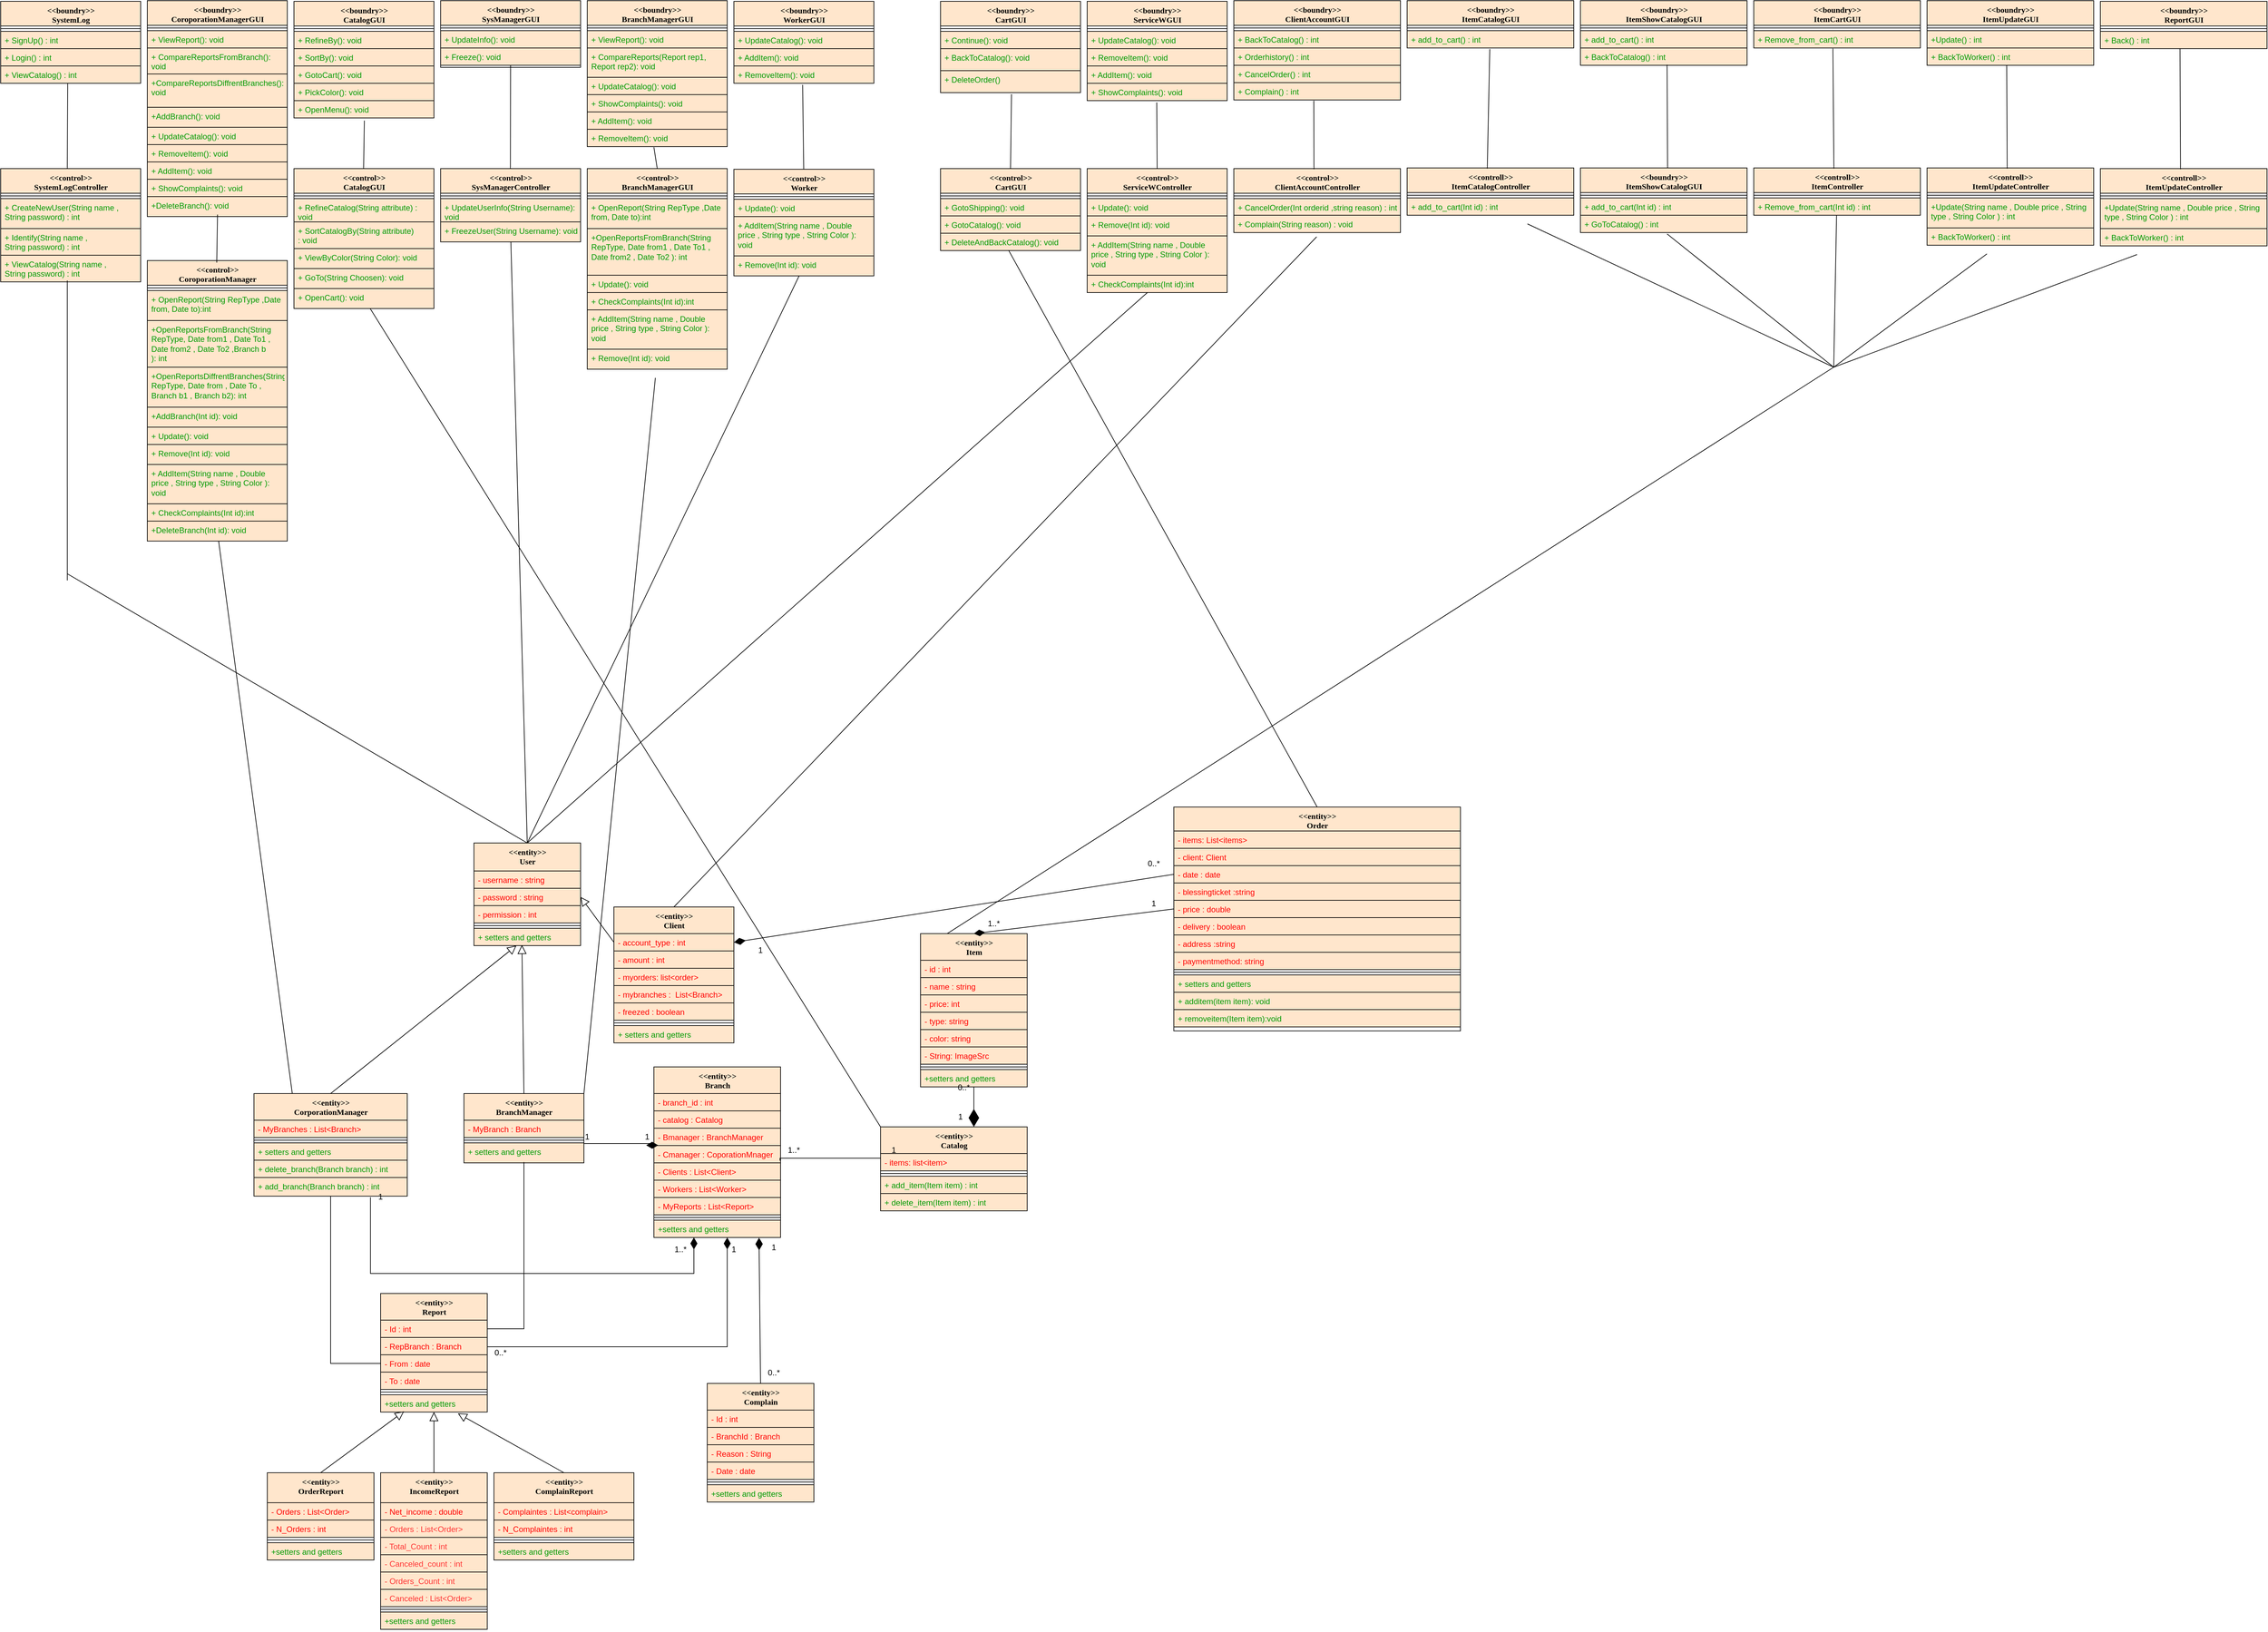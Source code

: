 <mxfile version="17.4.2" type="device"><diagram name="Page-1" id="9f46799a-70d6-7492-0946-bef42562c5a5"><mxGraphModel dx="3270" dy="1383" grid="1" gridSize="10" guides="1" tooltips="1" connect="1" arrows="1" fold="1" page="1" pageScale="1" pageWidth="1100" pageHeight="850" background="none" math="0" shadow="0"><root><mxCell id="0"/><mxCell id="1" parent="0"/><mxCell id="fBxUX-hKAjFfpp-XT7zg-1" value="&amp;lt;&amp;lt;entity&amp;gt;&amp;gt;&lt;br&gt;Client" style="swimlane;html=1;fontStyle=1;align=center;verticalAlign=top;childLayout=stackLayout;horizontal=1;startSize=40;horizontalStack=0;resizeParent=1;resizeLast=0;collapsible=1;marginBottom=0;swimlaneFillColor=#ffffff;rounded=0;shadow=0;comic=0;labelBackgroundColor=none;strokeWidth=1;fillColor=#ffe6cc;fontFamily=Verdana;fontSize=12;strokeColor=#000000;" parent="1" vertex="1"><mxGeometry x="500" y="1410" width="180" height="204" as="geometry"/></mxCell><mxCell id="fBxUX-hKAjFfpp-XT7zg-2" value="- account_type : int" style="text;html=1;strokeColor=#000000;fillColor=#ffe6cc;align=left;verticalAlign=top;spacingLeft=4;spacingRight=4;whiteSpace=wrap;overflow=hidden;rotatable=0;points=[[0,0.5],[1,0.5]];portConstraint=eastwest;fontColor=#FF0000;" parent="fBxUX-hKAjFfpp-XT7zg-1" vertex="1"><mxGeometry y="40" width="180" height="26" as="geometry"/></mxCell><mxCell id="fBxUX-hKAjFfpp-XT7zg-3" value="- amount : int" style="text;html=1;strokeColor=#000000;fillColor=#ffe6cc;align=left;verticalAlign=top;spacingLeft=4;spacingRight=4;whiteSpace=wrap;overflow=hidden;rotatable=0;points=[[0,0.5],[1,0.5]];portConstraint=eastwest;fontColor=#FF0000;" parent="fBxUX-hKAjFfpp-XT7zg-1" vertex="1"><mxGeometry y="66" width="180" height="26" as="geometry"/></mxCell><mxCell id="fBxUX-hKAjFfpp-XT7zg-4" value="- myorders: list&amp;lt;order&amp;gt;" style="text;html=1;strokeColor=#000000;fillColor=#ffe6cc;align=left;verticalAlign=top;spacingLeft=4;spacingRight=4;whiteSpace=wrap;overflow=hidden;rotatable=0;points=[[0,0.5],[1,0.5]];portConstraint=eastwest;fontColor=#FF0000;" parent="fBxUX-hKAjFfpp-XT7zg-1" vertex="1"><mxGeometry y="92" width="180" height="26" as="geometry"/></mxCell><mxCell id="fBxUX-hKAjFfpp-XT7zg-5" value="- mybranches :&amp;nbsp; List&amp;lt;Branch&amp;gt;" style="text;html=1;strokeColor=#000000;fillColor=#ffe6cc;align=left;verticalAlign=top;spacingLeft=4;spacingRight=4;whiteSpace=wrap;overflow=hidden;rotatable=0;points=[[0,0.5],[1,0.5]];portConstraint=eastwest;fontColor=#FF0000;" parent="fBxUX-hKAjFfpp-XT7zg-1" vertex="1"><mxGeometry y="118" width="180" height="26" as="geometry"/></mxCell><mxCell id="fBxUX-hKAjFfpp-XT7zg-199" value="- freezed : boolean" style="text;html=1;strokeColor=#000000;fillColor=#ffe6cc;align=left;verticalAlign=top;spacingLeft=4;spacingRight=4;whiteSpace=wrap;overflow=hidden;rotatable=0;points=[[0,0.5],[1,0.5]];portConstraint=eastwest;fontColor=#FF0000;" parent="fBxUX-hKAjFfpp-XT7zg-1" vertex="1"><mxGeometry y="144" width="180" height="26" as="geometry"/></mxCell><mxCell id="fBxUX-hKAjFfpp-XT7zg-6" value="" style="line;html=1;strokeWidth=1;fillColor=#ffe6cc;align=left;verticalAlign=middle;spacingTop=-1;spacingLeft=3;spacingRight=3;rotatable=0;labelPosition=right;points=[];portConstraint=eastwest;strokeColor=#000000;" parent="fBxUX-hKAjFfpp-XT7zg-1" vertex="1"><mxGeometry y="170" width="180" height="8" as="geometry"/></mxCell><mxCell id="fBxUX-hKAjFfpp-XT7zg-7" value="+ setters and getters" style="text;html=1;strokeColor=#000000;fillColor=#ffe6cc;align=left;verticalAlign=top;spacingLeft=4;spacingRight=4;whiteSpace=wrap;overflow=hidden;rotatable=0;points=[[0,0.5],[1,0.5]];portConstraint=eastwest;fontColor=#009900;" parent="fBxUX-hKAjFfpp-XT7zg-1" vertex="1"><mxGeometry y="178" width="180" height="26" as="geometry"/></mxCell><mxCell id="fBxUX-hKAjFfpp-XT7zg-8" value="&amp;lt;&amp;lt;entity&amp;gt;&amp;gt;&lt;br&gt;User" style="swimlane;html=1;fontStyle=1;align=center;verticalAlign=top;childLayout=stackLayout;horizontal=1;startSize=42;horizontalStack=0;resizeParent=1;resizeLast=0;collapsible=1;marginBottom=0;swimlaneFillColor=#ffffff;rounded=0;shadow=0;comic=0;labelBackgroundColor=none;strokeWidth=1;fillColor=#ffe6cc;fontFamily=Verdana;fontSize=12;strokeColor=#000000;" parent="1" vertex="1"><mxGeometry x="290" y="1314" width="160" height="154" as="geometry"/></mxCell><mxCell id="fBxUX-hKAjFfpp-XT7zg-9" value="- username : string" style="text;html=1;strokeColor=#000000;fillColor=#ffe6cc;align=left;verticalAlign=top;spacingLeft=4;spacingRight=4;whiteSpace=wrap;overflow=hidden;rotatable=0;points=[[0,0.5],[1,0.5]];portConstraint=eastwest;fontColor=#FF0000;" parent="fBxUX-hKAjFfpp-XT7zg-8" vertex="1"><mxGeometry y="42" width="160" height="26" as="geometry"/></mxCell><mxCell id="fBxUX-hKAjFfpp-XT7zg-10" value="- password : string" style="text;html=1;strokeColor=#000000;fillColor=#ffe6cc;align=left;verticalAlign=top;spacingLeft=4;spacingRight=4;whiteSpace=wrap;overflow=hidden;rotatable=0;points=[[0,0.5],[1,0.5]];portConstraint=eastwest;fontColor=#FF0000;" parent="fBxUX-hKAjFfpp-XT7zg-8" vertex="1"><mxGeometry y="68" width="160" height="26" as="geometry"/></mxCell><mxCell id="fBxUX-hKAjFfpp-XT7zg-115" value="&lt;font&gt;- permission : int&lt;/font&gt;" style="text;html=1;strokeColor=#000000;fillColor=#ffe6cc;align=left;verticalAlign=top;spacingLeft=4;spacingRight=4;whiteSpace=wrap;overflow=hidden;rotatable=0;points=[[0,0.5],[1,0.5]];portConstraint=eastwest;fontColor=#FF0000;" parent="fBxUX-hKAjFfpp-XT7zg-8" vertex="1"><mxGeometry y="94" width="160" height="26" as="geometry"/></mxCell><mxCell id="fBxUX-hKAjFfpp-XT7zg-11" value="" style="line;html=1;strokeWidth=1;fillColor=#ffe6cc;align=left;verticalAlign=middle;spacingTop=-1;spacingLeft=3;spacingRight=3;rotatable=0;labelPosition=right;points=[];portConstraint=eastwest;strokeColor=#000000;fontColor=#FF0000;" parent="fBxUX-hKAjFfpp-XT7zg-8" vertex="1"><mxGeometry y="120" width="160" height="8" as="geometry"/></mxCell><mxCell id="fBxUX-hKAjFfpp-XT7zg-24" value="+ setters and getters" style="text;html=1;strokeColor=#000000;fillColor=#ffe6cc;align=left;verticalAlign=top;spacingLeft=4;spacingRight=4;whiteSpace=wrap;overflow=hidden;rotatable=0;points=[[0,0.5],[1,0.5]];portConstraint=eastwest;fontColor=#009900;" parent="fBxUX-hKAjFfpp-XT7zg-8" vertex="1"><mxGeometry y="128" width="160" height="26" as="geometry"/></mxCell><mxCell id="fBxUX-hKAjFfpp-XT7zg-26" value="&amp;lt;&amp;lt;entity&amp;gt;&amp;gt;&lt;br&gt;Report" style="swimlane;html=1;fontStyle=1;align=center;verticalAlign=top;childLayout=stackLayout;horizontal=1;startSize=40;horizontalStack=0;resizeParent=1;resizeLast=0;collapsible=1;marginBottom=0;swimlaneFillColor=#ffffff;rounded=0;shadow=0;comic=0;labelBackgroundColor=none;strokeWidth=1;fillColor=#ffe6cc;fontFamily=Verdana;fontSize=12;strokeColor=#000000;" parent="1" vertex="1"><mxGeometry x="150" y="1990" width="160" height="178" as="geometry"/></mxCell><mxCell id="fBxUX-hKAjFfpp-XT7zg-27" value="- Id : int" style="text;html=1;strokeColor=#000000;fillColor=#ffe6cc;align=left;verticalAlign=top;spacingLeft=4;spacingRight=4;whiteSpace=wrap;overflow=hidden;rotatable=0;points=[[0,0.5],[1,0.5]];portConstraint=eastwest;fontColor=#FF0000;" parent="fBxUX-hKAjFfpp-XT7zg-26" vertex="1"><mxGeometry y="40" width="160" height="26" as="geometry"/></mxCell><mxCell id="fBxUX-hKAjFfpp-XT7zg-28" value="- RepBranch : Branch" style="text;html=1;strokeColor=#000000;fillColor=#ffe6cc;align=left;verticalAlign=top;spacingLeft=4;spacingRight=4;whiteSpace=wrap;overflow=hidden;rotatable=0;points=[[0,0.5],[1,0.5]];portConstraint=eastwest;fontColor=#FF0000;" parent="fBxUX-hKAjFfpp-XT7zg-26" vertex="1"><mxGeometry y="66" width="160" height="26" as="geometry"/></mxCell><mxCell id="fBxUX-hKAjFfpp-XT7zg-29" value="- From : date" style="text;html=1;strokeColor=#000000;fillColor=#ffe6cc;align=left;verticalAlign=top;spacingLeft=4;spacingRight=4;whiteSpace=wrap;overflow=hidden;rotatable=0;points=[[0,0.5],[1,0.5]];portConstraint=eastwest;fontColor=#FF0000;" parent="fBxUX-hKAjFfpp-XT7zg-26" vertex="1"><mxGeometry y="92" width="160" height="26" as="geometry"/></mxCell><mxCell id="fBxUX-hKAjFfpp-XT7zg-30" value="- To : date" style="text;html=1;strokeColor=#000000;fillColor=#ffe6cc;align=left;verticalAlign=top;spacingLeft=4;spacingRight=4;whiteSpace=wrap;overflow=hidden;rotatable=0;points=[[0,0.5],[1,0.5]];portConstraint=eastwest;fontColor=#FF0000;" parent="fBxUX-hKAjFfpp-XT7zg-26" vertex="1"><mxGeometry y="118" width="160" height="26" as="geometry"/></mxCell><mxCell id="fBxUX-hKAjFfpp-XT7zg-31" value="" style="line;html=1;strokeWidth=1;fillColor=#ffe6cc;align=left;verticalAlign=middle;spacingTop=-1;spacingLeft=3;spacingRight=3;rotatable=0;labelPosition=right;points=[];portConstraint=eastwest;strokeColor=#000000;" parent="fBxUX-hKAjFfpp-XT7zg-26" vertex="1"><mxGeometry y="144" width="160" height="8" as="geometry"/></mxCell><mxCell id="fBxUX-hKAjFfpp-XT7zg-109" value="+setters and getters" style="text;html=1;strokeColor=#000000;fillColor=#ffe6cc;align=left;verticalAlign=top;spacingLeft=4;spacingRight=4;whiteSpace=wrap;overflow=hidden;rotatable=0;points=[[0,0.5],[1,0.5]];portConstraint=eastwest;fontColor=#009900;" parent="fBxUX-hKAjFfpp-XT7zg-26" vertex="1"><mxGeometry y="152" width="160" height="26" as="geometry"/></mxCell><mxCell id="fBxUX-hKAjFfpp-XT7zg-32" value="&amp;lt;&amp;lt;entity&amp;gt;&amp;gt;&lt;br&gt;IncomeReport" style="swimlane;html=1;fontStyle=1;align=center;verticalAlign=top;childLayout=stackLayout;horizontal=1;startSize=45;horizontalStack=0;resizeParent=1;resizeLast=0;collapsible=1;marginBottom=0;swimlaneFillColor=#ffffff;rounded=0;shadow=0;comic=0;labelBackgroundColor=none;strokeWidth=1;fillColor=#ffe6cc;fontFamily=Verdana;fontSize=12;strokeColor=#000000;" parent="1" vertex="1"><mxGeometry x="150" y="2259" width="160" height="235" as="geometry"/></mxCell><mxCell id="fBxUX-hKAjFfpp-XT7zg-33" value="- Net_income : double" style="text;html=1;strokeColor=#000000;fillColor=#ffe6cc;align=left;verticalAlign=top;spacingLeft=4;spacingRight=4;whiteSpace=wrap;overflow=hidden;rotatable=0;points=[[0,0.5],[1,0.5]];portConstraint=eastwest;fontColor=#FF0000;" parent="fBxUX-hKAjFfpp-XT7zg-32" vertex="1"><mxGeometry y="45" width="160" height="26" as="geometry"/></mxCell><mxCell id="fBxUX-hKAjFfpp-XT7zg-34" value="- Orders : List&amp;lt;Order&amp;gt;&amp;nbsp;&amp;nbsp;" style="text;html=1;strokeColor=#000000;fillColor=#ffe6cc;align=left;verticalAlign=top;spacingLeft=4;spacingRight=4;whiteSpace=wrap;overflow=hidden;rotatable=0;points=[[0,0.5],[1,0.5]];portConstraint=eastwest;fontColor=#FF3333;" parent="fBxUX-hKAjFfpp-XT7zg-32" vertex="1"><mxGeometry y="71" width="160" height="26" as="geometry"/></mxCell><mxCell id="fBxUX-hKAjFfpp-XT7zg-35" value="- Total_Count : int&amp;nbsp;" style="text;html=1;strokeColor=#000000;fillColor=#ffe6cc;align=left;verticalAlign=top;spacingLeft=4;spacingRight=4;whiteSpace=wrap;overflow=hidden;rotatable=0;points=[[0,0.5],[1,0.5]];portConstraint=eastwest;fontColor=#FF3333;" parent="fBxUX-hKAjFfpp-XT7zg-32" vertex="1"><mxGeometry y="97" width="160" height="26" as="geometry"/></mxCell><mxCell id="fBxUX-hKAjFfpp-XT7zg-36" value="- Canceled_count : int&amp;nbsp;" style="text;html=1;strokeColor=#000000;fillColor=#ffe6cc;align=left;verticalAlign=top;spacingLeft=4;spacingRight=4;whiteSpace=wrap;overflow=hidden;rotatable=0;points=[[0,0.5],[1,0.5]];portConstraint=eastwest;fontColor=#FF3333;" parent="fBxUX-hKAjFfpp-XT7zg-32" vertex="1"><mxGeometry y="123" width="160" height="26" as="geometry"/></mxCell><mxCell id="fBxUX-hKAjFfpp-XT7zg-37" value="- Orders_Count : int&amp;nbsp;" style="text;html=1;strokeColor=#000000;fillColor=#ffe6cc;align=left;verticalAlign=top;spacingLeft=4;spacingRight=4;whiteSpace=wrap;overflow=hidden;rotatable=0;points=[[0,0.5],[1,0.5]];portConstraint=eastwest;fontColor=#FF3333;" parent="fBxUX-hKAjFfpp-XT7zg-32" vertex="1"><mxGeometry y="149" width="160" height="26" as="geometry"/></mxCell><mxCell id="fBxUX-hKAjFfpp-XT7zg-38" value="- Canceled : List&amp;lt;Order&amp;gt;&amp;nbsp;&amp;nbsp;" style="text;html=1;strokeColor=#000000;fillColor=#ffe6cc;align=left;verticalAlign=top;spacingLeft=4;spacingRight=4;whiteSpace=wrap;overflow=hidden;rotatable=0;points=[[0,0.5],[1,0.5]];portConstraint=eastwest;fontColor=#FF3333;" parent="fBxUX-hKAjFfpp-XT7zg-32" vertex="1"><mxGeometry y="175" width="160" height="26" as="geometry"/></mxCell><mxCell id="fBxUX-hKAjFfpp-XT7zg-39" value="" style="line;html=1;strokeWidth=1;fillColor=#ffe6cc;align=left;verticalAlign=middle;spacingTop=-1;spacingLeft=3;spacingRight=3;rotatable=0;labelPosition=right;points=[];portConstraint=eastwest;strokeColor=#000000;" parent="fBxUX-hKAjFfpp-XT7zg-32" vertex="1"><mxGeometry y="201" width="160" height="8" as="geometry"/></mxCell><mxCell id="fBxUX-hKAjFfpp-XT7zg-111" value="+setters and getters" style="text;html=1;strokeColor=#000000;fillColor=#ffe6cc;align=left;verticalAlign=top;spacingLeft=4;spacingRight=4;whiteSpace=wrap;overflow=hidden;rotatable=0;points=[[0,0.5],[1,0.5]];portConstraint=eastwest;fontColor=#009900;" parent="fBxUX-hKAjFfpp-XT7zg-32" vertex="1"><mxGeometry y="209" width="160" height="26" as="geometry"/></mxCell><mxCell id="fBxUX-hKAjFfpp-XT7zg-40" value="&amp;lt;&amp;lt;entity&amp;gt;&amp;gt;&lt;br&gt;OrderReport" style="swimlane;html=1;fontStyle=1;align=center;verticalAlign=top;childLayout=stackLayout;horizontal=1;startSize=45;horizontalStack=0;resizeParent=1;resizeLast=0;collapsible=1;marginBottom=0;swimlaneFillColor=#ffffff;rounded=0;shadow=0;comic=0;labelBackgroundColor=none;strokeWidth=1;fillColor=#ffe6cc;fontFamily=Verdana;fontSize=12;strokeColor=#000000;" parent="1" vertex="1"><mxGeometry x="-20" y="2259" width="160" height="131" as="geometry"/></mxCell><mxCell id="fBxUX-hKAjFfpp-XT7zg-41" value="- Orders : List&amp;lt;Order&amp;gt;&amp;nbsp;&amp;nbsp;" style="text;html=1;strokeColor=#000000;fillColor=#ffe6cc;align=left;verticalAlign=top;spacingLeft=4;spacingRight=4;whiteSpace=wrap;overflow=hidden;rotatable=0;points=[[0,0.5],[1,0.5]];portConstraint=eastwest;fontColor=#FF0000;" parent="fBxUX-hKAjFfpp-XT7zg-40" vertex="1"><mxGeometry y="45" width="160" height="26" as="geometry"/></mxCell><mxCell id="fBxUX-hKAjFfpp-XT7zg-42" value="- N_Orders : int&amp;nbsp;&amp;nbsp;" style="text;html=1;strokeColor=#000000;fillColor=#ffe6cc;align=left;verticalAlign=top;spacingLeft=4;spacingRight=4;whiteSpace=wrap;overflow=hidden;rotatable=0;points=[[0,0.5],[1,0.5]];portConstraint=eastwest;fontColor=#FF0000;" parent="fBxUX-hKAjFfpp-XT7zg-40" vertex="1"><mxGeometry y="71" width="160" height="26" as="geometry"/></mxCell><mxCell id="fBxUX-hKAjFfpp-XT7zg-43" value="" style="line;html=1;strokeWidth=1;fillColor=#ffe6cc;align=left;verticalAlign=middle;spacingTop=-1;spacingLeft=3;spacingRight=3;rotatable=0;labelPosition=right;points=[];portConstraint=eastwest;strokeColor=#000000;" parent="fBxUX-hKAjFfpp-XT7zg-40" vertex="1"><mxGeometry y="97" width="160" height="8" as="geometry"/></mxCell><mxCell id="fBxUX-hKAjFfpp-XT7zg-112" value="+setters and getters" style="text;html=1;strokeColor=#000000;fillColor=#ffe6cc;align=left;verticalAlign=top;spacingLeft=4;spacingRight=4;whiteSpace=wrap;overflow=hidden;rotatable=0;points=[[0,0.5],[1,0.5]];portConstraint=eastwest;fontColor=#009900;" parent="fBxUX-hKAjFfpp-XT7zg-40" vertex="1"><mxGeometry y="105" width="160" height="26" as="geometry"/></mxCell><mxCell id="fBxUX-hKAjFfpp-XT7zg-44" value="&amp;lt;&amp;lt;entity&amp;gt;&amp;gt;&lt;br&gt;ComplainReport" style="swimlane;html=1;fontStyle=1;align=center;verticalAlign=top;childLayout=stackLayout;horizontal=1;startSize=45;horizontalStack=0;resizeParent=1;resizeLast=0;collapsible=1;marginBottom=0;swimlaneFillColor=#ffffff;rounded=0;shadow=0;comic=0;labelBackgroundColor=none;strokeWidth=1;fillColor=#ffe6cc;fontFamily=Verdana;fontSize=12;strokeColor=#000000;" parent="1" vertex="1"><mxGeometry x="320" y="2259" width="210" height="131" as="geometry"/></mxCell><mxCell id="fBxUX-hKAjFfpp-XT7zg-45" value="- Complaintes : List&amp;lt;complain&amp;gt;" style="text;html=1;strokeColor=#000000;fillColor=#ffe6cc;align=left;verticalAlign=top;spacingLeft=4;spacingRight=4;whiteSpace=wrap;overflow=hidden;rotatable=0;points=[[0,0.5],[1,0.5]];portConstraint=eastwest;fontColor=#FF0000;" parent="fBxUX-hKAjFfpp-XT7zg-44" vertex="1"><mxGeometry y="45" width="210" height="26" as="geometry"/></mxCell><mxCell id="fBxUX-hKAjFfpp-XT7zg-46" value="- N_Complaintes : int" style="text;html=1;strokeColor=#000000;fillColor=#ffe6cc;align=left;verticalAlign=top;spacingLeft=4;spacingRight=4;whiteSpace=wrap;overflow=hidden;rotatable=0;points=[[0,0.5],[1,0.5]];portConstraint=eastwest;fontColor=#FF0000;" parent="fBxUX-hKAjFfpp-XT7zg-44" vertex="1"><mxGeometry y="71" width="210" height="26" as="geometry"/></mxCell><mxCell id="fBxUX-hKAjFfpp-XT7zg-47" value="" style="line;html=1;strokeWidth=1;fillColor=#ffe6cc;align=left;verticalAlign=middle;spacingTop=-1;spacingLeft=3;spacingRight=3;rotatable=0;labelPosition=right;points=[];portConstraint=eastwest;strokeColor=#000000;" parent="fBxUX-hKAjFfpp-XT7zg-44" vertex="1"><mxGeometry y="97" width="210" height="8" as="geometry"/></mxCell><mxCell id="fBxUX-hKAjFfpp-XT7zg-110" value="+setters and getters" style="text;html=1;strokeColor=#000000;fillColor=#ffe6cc;align=left;verticalAlign=top;spacingLeft=4;spacingRight=4;whiteSpace=wrap;overflow=hidden;rotatable=0;points=[[0,0.5],[1,0.5]];portConstraint=eastwest;fontColor=#009900;" parent="fBxUX-hKAjFfpp-XT7zg-44" vertex="1"><mxGeometry y="105" width="210" height="26" as="geometry"/></mxCell><mxCell id="fBxUX-hKAjFfpp-XT7zg-48" value="&amp;lt;&amp;lt;entity&amp;gt;&amp;gt;&lt;br&gt;Branch" style="swimlane;html=1;fontStyle=1;align=center;verticalAlign=top;childLayout=stackLayout;horizontal=1;startSize=40;horizontalStack=0;resizeParent=1;resizeLast=0;collapsible=1;marginBottom=0;swimlaneFillColor=#ffffff;rounded=0;shadow=0;comic=0;labelBackgroundColor=none;strokeWidth=1;fillColor=#ffe6cc;fontFamily=Verdana;fontSize=12;strokeColor=#000000;" parent="1" vertex="1"><mxGeometry x="560" y="1650" width="190" height="256" as="geometry"/></mxCell><mxCell id="fBxUX-hKAjFfpp-XT7zg-49" value="- branch_id : int" style="text;html=1;strokeColor=#000000;fillColor=#ffe6cc;align=left;verticalAlign=top;spacingLeft=4;spacingRight=4;whiteSpace=wrap;overflow=hidden;rotatable=0;points=[[0,0.5],[1,0.5]];portConstraint=eastwest;fontColor=#FF0000;" parent="fBxUX-hKAjFfpp-XT7zg-48" vertex="1"><mxGeometry y="40" width="190" height="26" as="geometry"/></mxCell><mxCell id="fBxUX-hKAjFfpp-XT7zg-50" value="- catalog : Catalog" style="text;html=1;strokeColor=#000000;fillColor=#ffe6cc;align=left;verticalAlign=top;spacingLeft=4;spacingRight=4;whiteSpace=wrap;overflow=hidden;rotatable=0;points=[[0,0.5],[1,0.5]];portConstraint=eastwest;fontColor=#FF0000;" parent="fBxUX-hKAjFfpp-XT7zg-48" vertex="1"><mxGeometry y="66" width="190" height="26" as="geometry"/></mxCell><mxCell id="fBxUX-hKAjFfpp-XT7zg-51" value="- Bmanager : BranchManager" style="text;html=1;strokeColor=#000000;fillColor=#ffe6cc;align=left;verticalAlign=top;spacingLeft=4;spacingRight=4;whiteSpace=wrap;overflow=hidden;rotatable=0;points=[[0,0.5],[1,0.5]];portConstraint=eastwest;fontColor=#FF0000;" parent="fBxUX-hKAjFfpp-XT7zg-48" vertex="1"><mxGeometry y="92" width="190" height="26" as="geometry"/></mxCell><mxCell id="fBxUX-hKAjFfpp-XT7zg-52" value="- Cmanager : CoporationMnager" style="text;html=1;strokeColor=#000000;fillColor=#ffe6cc;align=left;verticalAlign=top;spacingLeft=4;spacingRight=4;whiteSpace=wrap;overflow=hidden;rotatable=0;points=[[0,0.5],[1,0.5]];portConstraint=eastwest;fontColor=#FF0000;" parent="fBxUX-hKAjFfpp-XT7zg-48" vertex="1"><mxGeometry y="118" width="190" height="26" as="geometry"/></mxCell><mxCell id="fBxUX-hKAjFfpp-XT7zg-53" value="- Clients : List&amp;lt;Client&amp;gt;" style="text;html=1;strokeColor=#000000;fillColor=#ffe6cc;align=left;verticalAlign=top;spacingLeft=4;spacingRight=4;whiteSpace=wrap;overflow=hidden;rotatable=0;points=[[0,0.5],[1,0.5]];portConstraint=eastwest;fontColor=#FF0000;" parent="fBxUX-hKAjFfpp-XT7zg-48" vertex="1"><mxGeometry y="144" width="190" height="26" as="geometry"/></mxCell><mxCell id="fBxUX-hKAjFfpp-XT7zg-54" value="- Workers : List&amp;lt;Worker&amp;gt;" style="text;html=1;strokeColor=#000000;fillColor=#ffe6cc;align=left;verticalAlign=top;spacingLeft=4;spacingRight=4;whiteSpace=wrap;overflow=hidden;rotatable=0;points=[[0,0.5],[1,0.5]];portConstraint=eastwest;fontColor=#FF0000;" parent="fBxUX-hKAjFfpp-XT7zg-48" vertex="1"><mxGeometry y="170" width="190" height="26" as="geometry"/></mxCell><mxCell id="fBxUX-hKAjFfpp-XT7zg-55" value="- MyReports : List&amp;lt;Report&amp;gt;" style="text;html=1;strokeColor=#000000;fillColor=#ffe6cc;align=left;verticalAlign=top;spacingLeft=4;spacingRight=4;whiteSpace=wrap;overflow=hidden;rotatable=0;points=[[0,0.5],[1,0.5]];portConstraint=eastwest;fontColor=#FF0000;" parent="fBxUX-hKAjFfpp-XT7zg-48" vertex="1"><mxGeometry y="196" width="190" height="26" as="geometry"/></mxCell><mxCell id="fBxUX-hKAjFfpp-XT7zg-56" value="" style="line;html=1;strokeWidth=1;fillColor=#ffe6cc;align=left;verticalAlign=middle;spacingTop=-1;spacingLeft=3;spacingRight=3;rotatable=0;labelPosition=right;points=[];portConstraint=eastwest;strokeColor=#000000;" parent="fBxUX-hKAjFfpp-XT7zg-48" vertex="1"><mxGeometry y="222" width="190" height="8" as="geometry"/></mxCell><mxCell id="fBxUX-hKAjFfpp-XT7zg-108" value="+setters and getters" style="text;html=1;strokeColor=#000000;fillColor=#ffe6cc;align=left;verticalAlign=top;spacingLeft=4;spacingRight=4;whiteSpace=wrap;overflow=hidden;rotatable=0;points=[[0,0.5],[1,0.5]];portConstraint=eastwest;fontColor=#009900;" parent="fBxUX-hKAjFfpp-XT7zg-48" vertex="1"><mxGeometry y="230" width="190" height="26" as="geometry"/></mxCell><mxCell id="fBxUX-hKAjFfpp-XT7zg-57" value="&amp;lt;&amp;lt;entity&amp;gt;&amp;gt;&lt;br&gt;Complain" style="swimlane;html=1;fontStyle=1;align=center;verticalAlign=top;childLayout=stackLayout;horizontal=1;startSize=40;horizontalStack=0;resizeParent=1;resizeLast=0;collapsible=1;marginBottom=0;swimlaneFillColor=#ffffff;rounded=0;shadow=0;comic=0;labelBackgroundColor=none;strokeWidth=1;fillColor=#ffe6cc;fontFamily=Verdana;fontSize=12;strokeColor=#000000;" parent="1" vertex="1"><mxGeometry x="640" y="2125" width="160" height="178" as="geometry"/></mxCell><mxCell id="fBxUX-hKAjFfpp-XT7zg-58" value="- Id : int" style="text;html=1;strokeColor=#000000;fillColor=#ffe6cc;align=left;verticalAlign=top;spacingLeft=4;spacingRight=4;whiteSpace=wrap;overflow=hidden;rotatable=0;points=[[0,0.5],[1,0.5]];portConstraint=eastwest;fontColor=#FF0000;" parent="fBxUX-hKAjFfpp-XT7zg-57" vertex="1"><mxGeometry y="40" width="160" height="26" as="geometry"/></mxCell><mxCell id="fBxUX-hKAjFfpp-XT7zg-59" value="- BranchId : Branch" style="text;html=1;strokeColor=#000000;fillColor=#ffe6cc;align=left;verticalAlign=top;spacingLeft=4;spacingRight=4;whiteSpace=wrap;overflow=hidden;rotatable=0;points=[[0,0.5],[1,0.5]];portConstraint=eastwest;fontColor=#FF0000;" parent="fBxUX-hKAjFfpp-XT7zg-57" vertex="1"><mxGeometry y="66" width="160" height="26" as="geometry"/></mxCell><mxCell id="fBxUX-hKAjFfpp-XT7zg-60" value="- Reason : String" style="text;html=1;strokeColor=#000000;fillColor=#ffe6cc;align=left;verticalAlign=top;spacingLeft=4;spacingRight=4;whiteSpace=wrap;overflow=hidden;rotatable=0;points=[[0,0.5],[1,0.5]];portConstraint=eastwest;fontColor=#FF0000;" parent="fBxUX-hKAjFfpp-XT7zg-57" vertex="1"><mxGeometry y="92" width="160" height="26" as="geometry"/></mxCell><mxCell id="fBxUX-hKAjFfpp-XT7zg-61" value="- Date : date" style="text;html=1;strokeColor=#000000;fillColor=#ffe6cc;align=left;verticalAlign=top;spacingLeft=4;spacingRight=4;whiteSpace=wrap;overflow=hidden;rotatable=0;points=[[0,0.5],[1,0.5]];portConstraint=eastwest;fontColor=#FF0000;" parent="fBxUX-hKAjFfpp-XT7zg-57" vertex="1"><mxGeometry y="118" width="160" height="26" as="geometry"/></mxCell><mxCell id="fBxUX-hKAjFfpp-XT7zg-62" value="" style="line;html=1;strokeWidth=1;fillColor=#ffe6cc;align=left;verticalAlign=middle;spacingTop=-1;spacingLeft=3;spacingRight=3;rotatable=0;labelPosition=right;points=[];portConstraint=eastwest;strokeColor=#000000;" parent="fBxUX-hKAjFfpp-XT7zg-57" vertex="1"><mxGeometry y="144" width="160" height="8" as="geometry"/></mxCell><mxCell id="fBxUX-hKAjFfpp-XT7zg-107" value="+setters and getters" style="text;html=1;strokeColor=#000000;fillColor=#ffe6cc;align=left;verticalAlign=top;spacingLeft=4;spacingRight=4;whiteSpace=wrap;overflow=hidden;rotatable=0;points=[[0,0.5],[1,0.5]];portConstraint=eastwest;fontColor=#009900;" parent="fBxUX-hKAjFfpp-XT7zg-57" vertex="1"><mxGeometry y="152" width="160" height="26" as="geometry"/></mxCell><mxCell id="fBxUX-hKAjFfpp-XT7zg-63" value="&amp;lt;&amp;lt;entity&amp;gt;&amp;gt;&lt;br&gt;Order" style="swimlane;html=1;fontStyle=1;align=center;verticalAlign=top;childLayout=stackLayout;horizontal=1;startSize=36;horizontalStack=0;resizeParent=1;resizeLast=0;collapsible=1;marginBottom=0;swimlaneFillColor=#ffffff;rounded=0;shadow=0;comic=0;labelBackgroundColor=none;strokeWidth=1;fillColor=#ffe6cc;fontFamily=Verdana;fontSize=12;strokeColor=#000000;" parent="1" vertex="1"><mxGeometry x="1340" y="1260" width="430" height="336" as="geometry"/></mxCell><mxCell id="fBxUX-hKAjFfpp-XT7zg-64" value="- items: List&amp;lt;items&amp;gt;" style="text;html=1;strokeColor=#000000;fillColor=#ffe6cc;align=left;verticalAlign=top;spacingLeft=4;spacingRight=4;whiteSpace=wrap;overflow=hidden;rotatable=0;points=[[0,0.5],[1,0.5]];portConstraint=eastwest;fontColor=#FF0000;" parent="fBxUX-hKAjFfpp-XT7zg-63" vertex="1"><mxGeometry y="36" width="430" height="26" as="geometry"/></mxCell><mxCell id="fBxUX-hKAjFfpp-XT7zg-65" value="- client: Client" style="text;html=1;strokeColor=#000000;fillColor=#ffe6cc;align=left;verticalAlign=top;spacingLeft=4;spacingRight=4;whiteSpace=wrap;overflow=hidden;rotatable=0;points=[[0,0.5],[1,0.5]];portConstraint=eastwest;fontColor=#FF0000;" parent="fBxUX-hKAjFfpp-XT7zg-63" vertex="1"><mxGeometry y="62" width="430" height="26" as="geometry"/></mxCell><mxCell id="fBxUX-hKAjFfpp-XT7zg-66" value="- date : date" style="text;html=1;strokeColor=#000000;fillColor=#ffe6cc;align=left;verticalAlign=top;spacingLeft=4;spacingRight=4;whiteSpace=wrap;overflow=hidden;rotatable=0;points=[[0,0.5],[1,0.5]];portConstraint=eastwest;fontColor=#FF0000;" parent="fBxUX-hKAjFfpp-XT7zg-63" vertex="1"><mxGeometry y="88" width="430" height="26" as="geometry"/></mxCell><mxCell id="fBxUX-hKAjFfpp-XT7zg-67" value="- blessingticket :string" style="text;html=1;strokeColor=#000000;fillColor=#ffe6cc;align=left;verticalAlign=top;spacingLeft=4;spacingRight=4;whiteSpace=wrap;overflow=hidden;rotatable=0;points=[[0,0.5],[1,0.5]];portConstraint=eastwest;fontColor=#FF0000;" parent="fBxUX-hKAjFfpp-XT7zg-63" vertex="1"><mxGeometry y="114" width="430" height="26" as="geometry"/></mxCell><mxCell id="fBxUX-hKAjFfpp-XT7zg-68" value="- price : double" style="text;html=1;strokeColor=#000000;fillColor=#ffe6cc;align=left;verticalAlign=top;spacingLeft=4;spacingRight=4;whiteSpace=wrap;overflow=hidden;rotatable=0;points=[[0,0.5],[1,0.5]];portConstraint=eastwest;fontColor=#FF0000;" parent="fBxUX-hKAjFfpp-XT7zg-63" vertex="1"><mxGeometry y="140" width="430" height="26" as="geometry"/></mxCell><mxCell id="fBxUX-hKAjFfpp-XT7zg-69" value="- delivery : boolean" style="text;html=1;strokeColor=#000000;fillColor=#ffe6cc;align=left;verticalAlign=top;spacingLeft=4;spacingRight=4;whiteSpace=wrap;overflow=hidden;rotatable=0;points=[[0,0.5],[1,0.5]];portConstraint=eastwest;fontColor=#FF0000;" parent="fBxUX-hKAjFfpp-XT7zg-63" vertex="1"><mxGeometry y="166" width="430" height="26" as="geometry"/></mxCell><mxCell id="fBxUX-hKAjFfpp-XT7zg-70" value="- address :string" style="text;html=1;strokeColor=#000000;fillColor=#ffe6cc;align=left;verticalAlign=top;spacingLeft=4;spacingRight=4;whiteSpace=wrap;overflow=hidden;rotatable=0;points=[[0,0.5],[1,0.5]];portConstraint=eastwest;fontColor=#FF0000;" parent="fBxUX-hKAjFfpp-XT7zg-63" vertex="1"><mxGeometry y="192" width="430" height="26" as="geometry"/></mxCell><mxCell id="fBxUX-hKAjFfpp-XT7zg-71" value="- paymentmethod: string" style="text;html=1;strokeColor=#000000;fillColor=#ffe6cc;align=left;verticalAlign=top;spacingLeft=4;spacingRight=4;whiteSpace=wrap;overflow=hidden;rotatable=0;points=[[0,0.5],[1,0.5]];portConstraint=eastwest;fontColor=#FF0000;" parent="fBxUX-hKAjFfpp-XT7zg-63" vertex="1"><mxGeometry y="218" width="430" height="26" as="geometry"/></mxCell><mxCell id="fBxUX-hKAjFfpp-XT7zg-72" value="" style="line;html=1;strokeWidth=1;fillColor=#ffe6cc;align=left;verticalAlign=middle;spacingTop=-1;spacingLeft=3;spacingRight=3;rotatable=0;labelPosition=right;points=[];portConstraint=eastwest;strokeColor=#000000;" parent="fBxUX-hKAjFfpp-XT7zg-63" vertex="1"><mxGeometry y="244" width="430" height="8" as="geometry"/></mxCell><mxCell id="fBxUX-hKAjFfpp-XT7zg-73" value="+ setters and getters" style="text;html=1;strokeColor=#000000;fillColor=#ffe6cc;align=left;verticalAlign=top;spacingLeft=4;spacingRight=4;whiteSpace=wrap;overflow=hidden;rotatable=0;points=[[0,0.5],[1,0.5]];portConstraint=eastwest;fontColor=#009900;" parent="fBxUX-hKAjFfpp-XT7zg-63" vertex="1"><mxGeometry y="252" width="430" height="26" as="geometry"/></mxCell><mxCell id="fBxUX-hKAjFfpp-XT7zg-75" value="+ additem(item item): void" style="text;html=1;strokeColor=#000000;fillColor=#ffe6cc;align=left;verticalAlign=top;spacingLeft=4;spacingRight=4;whiteSpace=wrap;overflow=hidden;rotatable=0;points=[[0,0.5],[1,0.5]];portConstraint=eastwest;fontColor=#009900;" parent="fBxUX-hKAjFfpp-XT7zg-63" vertex="1"><mxGeometry y="278" width="430" height="26" as="geometry"/></mxCell><mxCell id="fBxUX-hKAjFfpp-XT7zg-74" value="+ removeitem(Item item):void" style="text;html=1;strokeColor=#000000;fillColor=#ffe6cc;align=left;verticalAlign=top;spacingLeft=4;spacingRight=4;whiteSpace=wrap;overflow=hidden;rotatable=0;points=[[0,0.5],[1,0.5]];portConstraint=eastwest;fontColor=#009900;" parent="fBxUX-hKAjFfpp-XT7zg-63" vertex="1"><mxGeometry y="304" width="430" height="26" as="geometry"/></mxCell><mxCell id="fBxUX-hKAjFfpp-XT7zg-82" value="&amp;lt;&amp;lt;entity&amp;gt;&amp;gt;&lt;br&gt;Item" style="swimlane;html=1;fontStyle=1;align=center;verticalAlign=top;childLayout=stackLayout;horizontal=1;startSize=40;horizontalStack=0;resizeParent=1;resizeLast=0;collapsible=1;marginBottom=0;swimlaneFillColor=#ffffff;rounded=0;shadow=0;comic=0;labelBackgroundColor=none;strokeWidth=1;fillColor=#ffe6cc;fontFamily=Verdana;fontSize=12;strokeColor=#000000;" parent="1" vertex="1"><mxGeometry x="960" y="1450" width="160" height="230" as="geometry"/></mxCell><mxCell id="fBxUX-hKAjFfpp-XT7zg-83" value="- id : int" style="text;html=1;strokeColor=#000000;fillColor=#ffe6cc;align=left;verticalAlign=top;spacingLeft=4;spacingRight=4;whiteSpace=wrap;overflow=hidden;rotatable=0;points=[[0,0.5],[1,0.5]];portConstraint=eastwest;fontColor=#FF0000;" parent="fBxUX-hKAjFfpp-XT7zg-82" vertex="1"><mxGeometry y="40" width="160" height="26" as="geometry"/></mxCell><mxCell id="fBxUX-hKAjFfpp-XT7zg-84" value="- name : string" style="text;html=1;strokeColor=#000000;fillColor=#ffe6cc;align=left;verticalAlign=top;spacingLeft=4;spacingRight=4;whiteSpace=wrap;overflow=hidden;rotatable=0;points=[[0,0.5],[1,0.5]];portConstraint=eastwest;fontColor=#FF0000;" parent="fBxUX-hKAjFfpp-XT7zg-82" vertex="1"><mxGeometry y="66" width="160" height="26" as="geometry"/></mxCell><mxCell id="fBxUX-hKAjFfpp-XT7zg-85" value="- price: int" style="text;html=1;strokeColor=#000000;fillColor=#ffe6cc;align=left;verticalAlign=top;spacingLeft=4;spacingRight=4;whiteSpace=wrap;overflow=hidden;rotatable=0;points=[[0,0.5],[1,0.5]];portConstraint=eastwest;fontColor=#FF0000;" parent="fBxUX-hKAjFfpp-XT7zg-82" vertex="1"><mxGeometry y="92" width="160" height="26" as="geometry"/></mxCell><mxCell id="fBxUX-hKAjFfpp-XT7zg-86" value="- type: string" style="text;html=1;strokeColor=#000000;fillColor=#ffe6cc;align=left;verticalAlign=top;spacingLeft=4;spacingRight=4;whiteSpace=wrap;overflow=hidden;rotatable=0;points=[[0,0.5],[1,0.5]];portConstraint=eastwest;fontColor=#FF0000;" parent="fBxUX-hKAjFfpp-XT7zg-82" vertex="1"><mxGeometry y="118" width="160" height="26" as="geometry"/></mxCell><mxCell id="fBxUX-hKAjFfpp-XT7zg-87" value="- color: string" style="text;html=1;strokeColor=#000000;fillColor=#ffe6cc;align=left;verticalAlign=top;spacingLeft=4;spacingRight=4;whiteSpace=wrap;overflow=hidden;rotatable=0;points=[[0,0.5],[1,0.5]];portConstraint=eastwest;fontColor=#FF0000;" parent="fBxUX-hKAjFfpp-XT7zg-82" vertex="1"><mxGeometry y="144" width="160" height="26" as="geometry"/></mxCell><mxCell id="fBxUX-hKAjFfpp-XT7zg-88" value="- String: ImageSrc" style="text;html=1;strokeColor=#000000;fillColor=#ffe6cc;align=left;verticalAlign=top;spacingLeft=4;spacingRight=4;whiteSpace=wrap;overflow=hidden;rotatable=0;points=[[0,0.5],[1,0.5]];portConstraint=eastwest;fontColor=#FF0000;" parent="fBxUX-hKAjFfpp-XT7zg-82" vertex="1"><mxGeometry y="170" width="160" height="26" as="geometry"/></mxCell><mxCell id="fBxUX-hKAjFfpp-XT7zg-89" value="" style="line;html=1;strokeWidth=1;fillColor=#ffe6cc;align=left;verticalAlign=middle;spacingTop=-1;spacingLeft=3;spacingRight=3;rotatable=0;labelPosition=right;points=[];portConstraint=eastwest;strokeColor=#000000;" parent="fBxUX-hKAjFfpp-XT7zg-82" vertex="1"><mxGeometry y="196" width="160" height="8" as="geometry"/></mxCell><mxCell id="fBxUX-hKAjFfpp-XT7zg-90" value="+setters and getters" style="text;html=1;strokeColor=#000000;fillColor=#ffe6cc;align=left;verticalAlign=top;spacingLeft=4;spacingRight=4;whiteSpace=wrap;overflow=hidden;rotatable=0;points=[[0,0.5],[1,0.5]];portConstraint=eastwest;fontColor=#009900;" parent="fBxUX-hKAjFfpp-XT7zg-82" vertex="1"><mxGeometry y="204" width="160" height="26" as="geometry"/></mxCell><mxCell id="fBxUX-hKAjFfpp-XT7zg-99" value="&amp;lt;&amp;lt;entity&amp;gt;&amp;gt;&lt;br&gt;Catalog" style="swimlane;html=1;fontStyle=1;align=center;verticalAlign=top;childLayout=stackLayout;horizontal=1;startSize=40;horizontalStack=0;resizeParent=1;resizeLast=0;collapsible=1;marginBottom=0;swimlaneFillColor=#ffffff;rounded=0;shadow=0;comic=0;labelBackgroundColor=none;strokeWidth=1;fillColor=#ffe6cc;fontFamily=Verdana;fontSize=12;strokeColor=#000000;" parent="1" vertex="1"><mxGeometry x="900" y="1740" width="220" height="126" as="geometry"/></mxCell><mxCell id="fBxUX-hKAjFfpp-XT7zg-100" value="- items: list&amp;lt;item&amp;gt;" style="text;html=1;strokeColor=#000000;fillColor=#ffe6cc;align=left;verticalAlign=top;spacingLeft=4;spacingRight=4;whiteSpace=wrap;overflow=hidden;rotatable=0;points=[[0,0.5],[1,0.5]];portConstraint=eastwest;fontColor=#FF0000;" parent="fBxUX-hKAjFfpp-XT7zg-99" vertex="1"><mxGeometry y="40" width="220" height="26" as="geometry"/></mxCell><mxCell id="fBxUX-hKAjFfpp-XT7zg-101" value="" style="line;html=1;strokeWidth=1;fillColor=#ffe6cc;align=left;verticalAlign=middle;spacingTop=-1;spacingLeft=3;spacingRight=3;rotatable=0;labelPosition=right;points=[];portConstraint=eastwest;strokeColor=#000000;" parent="fBxUX-hKAjFfpp-XT7zg-99" vertex="1"><mxGeometry y="66" width="220" height="8" as="geometry"/></mxCell><mxCell id="fBxUX-hKAjFfpp-XT7zg-105" value="+ add_item(Item item) : int" style="text;html=1;strokeColor=#000000;fillColor=#ffe6cc;align=left;verticalAlign=top;spacingLeft=4;spacingRight=4;whiteSpace=wrap;overflow=hidden;rotatable=0;points=[[0,0.5],[1,0.5]];portConstraint=eastwest;fontColor=#009900;" parent="fBxUX-hKAjFfpp-XT7zg-99" vertex="1"><mxGeometry y="74" width="220" height="26" as="geometry"/></mxCell><mxCell id="fBxUX-hKAjFfpp-XT7zg-106" value="+ delete_item(Item item) : int" style="text;html=1;strokeColor=#000000;fillColor=#ffe6cc;align=left;verticalAlign=top;spacingLeft=4;spacingRight=4;whiteSpace=wrap;overflow=hidden;rotatable=0;points=[[0,0.5],[1,0.5]];portConstraint=eastwest;fontColor=#009900;" parent="fBxUX-hKAjFfpp-XT7zg-99" vertex="1"><mxGeometry y="100" width="220" height="26" as="geometry"/></mxCell><mxCell id="fBxUX-hKAjFfpp-XT7zg-125" value="&amp;lt;&amp;lt;entity&amp;gt;&amp;gt;&lt;br&gt;BranchManager" style="swimlane;html=1;fontStyle=1;align=center;verticalAlign=top;childLayout=stackLayout;horizontal=1;startSize=40;horizontalStack=0;resizeParent=1;resizeLast=0;collapsible=1;marginBottom=0;swimlaneFillColor=#ffffff;rounded=0;shadow=0;comic=0;labelBackgroundColor=none;strokeWidth=1;fillColor=#ffe6cc;fontFamily=Verdana;fontSize=12;strokeColor=#000000;" parent="1" vertex="1"><mxGeometry x="275" y="1690" width="180" height="104" as="geometry"/></mxCell><mxCell id="fBxUX-hKAjFfpp-XT7zg-126" value="- MyBranch : Branch" style="text;html=1;strokeColor=#000000;fillColor=#ffe6cc;align=left;verticalAlign=top;spacingLeft=4;spacingRight=4;whiteSpace=wrap;overflow=hidden;rotatable=0;points=[[0,0.5],[1,0.5]];portConstraint=eastwest;fontColor=#FF0000;" parent="fBxUX-hKAjFfpp-XT7zg-125" vertex="1"><mxGeometry y="40" width="180" height="26" as="geometry"/></mxCell><mxCell id="fBxUX-hKAjFfpp-XT7zg-127" value="" style="line;html=1;strokeWidth=1;fillColor=#ffe6cc;align=left;verticalAlign=middle;spacingTop=-1;spacingLeft=3;spacingRight=3;rotatable=0;labelPosition=right;points=[];portConstraint=eastwest;strokeColor=#000000;" parent="fBxUX-hKAjFfpp-XT7zg-125" vertex="1"><mxGeometry y="66" width="180" height="8" as="geometry"/></mxCell><mxCell id="fBxUX-hKAjFfpp-XT7zg-128" value="&lt;span style=&quot;&quot;&gt;+ setters and getters&lt;/span&gt;" style="text;html=1;strokeColor=#000000;fillColor=#ffe6cc;align=left;verticalAlign=top;spacingLeft=4;spacingRight=4;whiteSpace=wrap;overflow=hidden;rotatable=0;points=[[0,0.5],[1,0.5]];portConstraint=eastwest;fontColor=#009900;" parent="fBxUX-hKAjFfpp-XT7zg-125" vertex="1"><mxGeometry y="74" width="180" height="30" as="geometry"/></mxCell><mxCell id="fBxUX-hKAjFfpp-XT7zg-129" value="&amp;lt;&amp;lt;entity&amp;gt;&amp;gt;&lt;br&gt;CorporationManager" style="swimlane;html=1;fontStyle=1;align=center;verticalAlign=top;childLayout=stackLayout;horizontal=1;startSize=40;horizontalStack=0;resizeParent=1;resizeLast=0;collapsible=1;marginBottom=0;swimlaneFillColor=#ffffff;rounded=0;shadow=0;comic=0;labelBackgroundColor=none;strokeWidth=1;fillColor=#ffe6cc;fontFamily=Verdana;fontSize=12;strokeColor=#000000;" parent="1" vertex="1"><mxGeometry x="-40" y="1690" width="230" height="154" as="geometry"/></mxCell><mxCell id="fBxUX-hKAjFfpp-XT7zg-130" value="- MyBranches : List&amp;lt;Branch&amp;gt;" style="text;html=1;strokeColor=#000000;fillColor=#ffe6cc;align=left;verticalAlign=top;spacingLeft=4;spacingRight=4;whiteSpace=wrap;overflow=hidden;rotatable=0;points=[[0,0.5],[1,0.5]];portConstraint=eastwest;fontColor=#FF0000;" parent="fBxUX-hKAjFfpp-XT7zg-129" vertex="1"><mxGeometry y="40" width="230" height="26" as="geometry"/></mxCell><mxCell id="fBxUX-hKAjFfpp-XT7zg-131" value="" style="line;html=1;strokeWidth=1;fillColor=#ffe6cc;align=left;verticalAlign=middle;spacingTop=-1;spacingLeft=3;spacingRight=3;rotatable=0;labelPosition=right;points=[];portConstraint=eastwest;strokeColor=#000000;" parent="fBxUX-hKAjFfpp-XT7zg-129" vertex="1"><mxGeometry y="66" width="230" height="8" as="geometry"/></mxCell><mxCell id="fBxUX-hKAjFfpp-XT7zg-132" value="&lt;span style=&quot;&quot;&gt;+ setters and getters&lt;/span&gt;" style="text;html=1;strokeColor=#000000;fillColor=#ffe6cc;align=left;verticalAlign=top;spacingLeft=4;spacingRight=4;whiteSpace=wrap;overflow=hidden;rotatable=0;points=[[0,0.5],[1,0.5]];portConstraint=eastwest;fontColor=#009900;" parent="fBxUX-hKAjFfpp-XT7zg-129" vertex="1"><mxGeometry y="74" width="230" height="26" as="geometry"/></mxCell><mxCell id="fBxUX-hKAjFfpp-XT7zg-134" value="&lt;span style=&quot;&quot;&gt;+ delete_branch(Branch branch) : int&lt;/span&gt;" style="text;html=1;strokeColor=#000000;fillColor=#ffe6cc;align=left;verticalAlign=top;spacingLeft=4;spacingRight=4;whiteSpace=wrap;overflow=hidden;rotatable=0;points=[[0,0.5],[1,0.5]];portConstraint=eastwest;fontColor=#009900;" parent="fBxUX-hKAjFfpp-XT7zg-129" vertex="1"><mxGeometry y="100" width="230" height="26" as="geometry"/></mxCell><mxCell id="fBxUX-hKAjFfpp-XT7zg-133" value="&lt;span style=&quot;&quot;&gt;+ add_branch(Branch branch) : int&lt;br&gt;&lt;/span&gt;" style="text;html=1;strokeColor=#000000;fillColor=#ffe6cc;align=left;verticalAlign=top;spacingLeft=4;spacingRight=4;whiteSpace=wrap;overflow=hidden;rotatable=0;points=[[0,0.5],[1,0.5]];portConstraint=eastwest;fontColor=#009900;" parent="fBxUX-hKAjFfpp-XT7zg-129" vertex="1"><mxGeometry y="126" width="230" height="28" as="geometry"/></mxCell><mxCell id="fBxUX-hKAjFfpp-XT7zg-160" value="&amp;lt;&amp;lt;boundry&amp;gt;&amp;gt;&lt;br&gt;SystemLog" style="swimlane;html=1;fontStyle=1;align=center;verticalAlign=top;childLayout=stackLayout;horizontal=1;startSize=37;horizontalStack=0;resizeParent=1;resizeLast=0;collapsible=1;marginBottom=0;swimlaneFillColor=#ffffff;rounded=0;shadow=0;comic=0;labelBackgroundColor=none;strokeWidth=1;fillColor=#ffe6cc;fontFamily=Verdana;fontSize=12;strokeColor=#000000;" parent="1" vertex="1"><mxGeometry x="-420" y="51" width="210" height="123" as="geometry"/></mxCell><mxCell id="fBxUX-hKAjFfpp-XT7zg-162" value="" style="line;html=1;strokeWidth=1;fillColor=#ffe6cc;align=left;verticalAlign=middle;spacingTop=-1;spacingLeft=3;spacingRight=3;rotatable=0;labelPosition=right;points=[];portConstraint=eastwest;strokeColor=#000000;" parent="fBxUX-hKAjFfpp-XT7zg-160" vertex="1"><mxGeometry y="37" width="210" height="8" as="geometry"/></mxCell><mxCell id="fBxUX-hKAjFfpp-XT7zg-164" value="+ SignUp() : int" style="text;html=1;strokeColor=#000000;fillColor=#ffe6cc;align=left;verticalAlign=top;spacingLeft=4;spacingRight=4;whiteSpace=wrap;overflow=hidden;rotatable=0;points=[[0,0.5],[1,0.5]];portConstraint=eastwest;fontColor=#009900;" parent="fBxUX-hKAjFfpp-XT7zg-160" vertex="1"><mxGeometry y="45" width="210" height="26" as="geometry"/></mxCell><mxCell id="fBxUX-hKAjFfpp-XT7zg-165" value="+ Login() : int" style="text;html=1;strokeColor=#000000;fillColor=#ffe6cc;align=left;verticalAlign=top;spacingLeft=4;spacingRight=4;whiteSpace=wrap;overflow=hidden;rotatable=0;points=[[0,0.5],[1,0.5]];portConstraint=eastwest;fontColor=#009900;" parent="fBxUX-hKAjFfpp-XT7zg-160" vertex="1"><mxGeometry y="71" width="210" height="26" as="geometry"/></mxCell><mxCell id="vDc-BZa_lijWR73mHWDr-1" value="+ ViewCatalog() : int" style="text;html=1;strokeColor=#000000;fillColor=#ffe6cc;align=left;verticalAlign=top;spacingLeft=4;spacingRight=4;whiteSpace=wrap;overflow=hidden;rotatable=0;points=[[0,0.5],[1,0.5]];portConstraint=eastwest;fontColor=#009900;" parent="fBxUX-hKAjFfpp-XT7zg-160" vertex="1"><mxGeometry y="97" width="210" height="26" as="geometry"/></mxCell><mxCell id="fBxUX-hKAjFfpp-XT7zg-166" value="&amp;lt;&amp;lt;boundry&amp;gt;&amp;gt;&lt;br&gt;CatalogGUI" style="swimlane;html=1;fontStyle=1;align=center;verticalAlign=top;childLayout=stackLayout;horizontal=1;startSize=37;horizontalStack=0;resizeParent=1;resizeLast=0;collapsible=1;marginBottom=0;swimlaneFillColor=#ffffff;rounded=0;shadow=0;comic=0;labelBackgroundColor=none;strokeWidth=1;fillColor=#ffe6cc;fontFamily=Verdana;fontSize=12;strokeColor=#000000;" parent="1" vertex="1"><mxGeometry x="20" y="51" width="210" height="175" as="geometry"/></mxCell><mxCell id="fBxUX-hKAjFfpp-XT7zg-167" value="" style="line;html=1;strokeWidth=1;fillColor=#ffe6cc;align=left;verticalAlign=middle;spacingTop=-1;spacingLeft=3;spacingRight=3;rotatable=0;labelPosition=right;points=[];portConstraint=eastwest;strokeColor=#000000;" parent="fBxUX-hKAjFfpp-XT7zg-166" vertex="1"><mxGeometry y="37" width="210" height="8" as="geometry"/></mxCell><mxCell id="vDc-BZa_lijWR73mHWDr-23" value="+ RefineBy(): void" style="text;html=1;strokeColor=#000000;fillColor=#ffe6cc;align=left;verticalAlign=top;spacingLeft=4;spacingRight=4;whiteSpace=wrap;overflow=hidden;rotatable=0;points=[[0,0.5],[1,0.5]];portConstraint=eastwest;fontColor=#009900;" parent="fBxUX-hKAjFfpp-XT7zg-166" vertex="1"><mxGeometry y="45" width="210" height="26" as="geometry"/></mxCell><mxCell id="vDc-BZa_lijWR73mHWDr-24" value="+ SortBy(): void" style="text;html=1;strokeColor=#000000;fillColor=#ffe6cc;align=left;verticalAlign=top;spacingLeft=4;spacingRight=4;whiteSpace=wrap;overflow=hidden;rotatable=0;points=[[0,0.5],[1,0.5]];portConstraint=eastwest;fontColor=#009900;" parent="fBxUX-hKAjFfpp-XT7zg-166" vertex="1"><mxGeometry y="71" width="210" height="26" as="geometry"/></mxCell><mxCell id="vDc-BZa_lijWR73mHWDr-25" value="+ GotoCart(): void" style="text;html=1;strokeColor=#000000;fillColor=#ffe6cc;align=left;verticalAlign=top;spacingLeft=4;spacingRight=4;whiteSpace=wrap;overflow=hidden;rotatable=0;points=[[0,0.5],[1,0.5]];portConstraint=eastwest;fontColor=#009900;" parent="fBxUX-hKAjFfpp-XT7zg-166" vertex="1"><mxGeometry y="97" width="210" height="26" as="geometry"/></mxCell><mxCell id="vDc-BZa_lijWR73mHWDr-27" value="+ PickColor(): void" style="text;html=1;strokeColor=#000000;fillColor=#ffe6cc;align=left;verticalAlign=top;spacingLeft=4;spacingRight=4;whiteSpace=wrap;overflow=hidden;rotatable=0;points=[[0,0.5],[1,0.5]];portConstraint=eastwest;fontColor=#009900;" parent="fBxUX-hKAjFfpp-XT7zg-166" vertex="1"><mxGeometry y="123" width="210" height="26" as="geometry"/></mxCell><mxCell id="vDc-BZa_lijWR73mHWDr-28" value="+ OpenMenu(): void" style="text;html=1;strokeColor=#000000;fillColor=#ffe6cc;align=left;verticalAlign=top;spacingLeft=4;spacingRight=4;whiteSpace=wrap;overflow=hidden;rotatable=0;points=[[0,0.5],[1,0.5]];portConstraint=eastwest;fontColor=#009900;" parent="fBxUX-hKAjFfpp-XT7zg-166" vertex="1"><mxGeometry y="149" width="210" height="26" as="geometry"/></mxCell><mxCell id="fBxUX-hKAjFfpp-XT7zg-171" value="&amp;lt;&amp;lt;boundry&amp;gt;&amp;gt;&lt;br&gt;SysManagerGUI" style="swimlane;html=1;fontStyle=1;align=center;verticalAlign=top;childLayout=stackLayout;horizontal=1;startSize=37;horizontalStack=0;resizeParent=1;resizeLast=0;collapsible=1;marginBottom=0;swimlaneFillColor=#ffffff;rounded=0;shadow=0;comic=0;labelBackgroundColor=none;strokeWidth=1;fillColor=#ffe6cc;fontFamily=Verdana;fontSize=12;strokeColor=#000000;" parent="1" vertex="1"><mxGeometry x="240" y="50" width="210" height="100" as="geometry"/></mxCell><mxCell id="fBxUX-hKAjFfpp-XT7zg-172" value="" style="line;html=1;strokeWidth=1;fillColor=#ffe6cc;align=left;verticalAlign=middle;spacingTop=-1;spacingLeft=3;spacingRight=3;rotatable=0;labelPosition=right;points=[];portConstraint=eastwest;strokeColor=#000000;" parent="fBxUX-hKAjFfpp-XT7zg-171" vertex="1"><mxGeometry y="37" width="210" height="8" as="geometry"/></mxCell><mxCell id="fBxUX-hKAjFfpp-XT7zg-198" value="+ UpdateInfo(): void" style="text;html=1;strokeColor=#000000;fillColor=#ffe6cc;align=left;verticalAlign=top;spacingLeft=4;spacingRight=4;whiteSpace=wrap;overflow=hidden;rotatable=0;points=[[0,0.5],[1,0.5]];portConstraint=eastwest;fontColor=#009900;" parent="fBxUX-hKAjFfpp-XT7zg-171" vertex="1"><mxGeometry y="45" width="210" height="26" as="geometry"/></mxCell><mxCell id="fBxUX-hKAjFfpp-XT7zg-148" value="+ Freeze(): void" style="text;html=1;strokeColor=#000000;fillColor=#ffe6cc;align=left;verticalAlign=top;spacingLeft=4;spacingRight=4;whiteSpace=wrap;overflow=hidden;rotatable=0;points=[[0,0.5],[1,0.5]];portConstraint=eastwest;fontColor=#009900;" parent="fBxUX-hKAjFfpp-XT7zg-171" vertex="1"><mxGeometry y="71" width="210" height="26" as="geometry"/></mxCell><mxCell id="fBxUX-hKAjFfpp-XT7zg-176" value="&amp;lt;&amp;lt;boundry&amp;gt;&amp;gt;&lt;br&gt;BranchManagerGUI" style="swimlane;html=1;fontStyle=1;align=center;verticalAlign=top;childLayout=stackLayout;horizontal=1;startSize=37;horizontalStack=0;resizeParent=1;resizeLast=0;collapsible=1;marginBottom=0;swimlaneFillColor=#ffffff;rounded=0;shadow=0;comic=0;labelBackgroundColor=none;strokeWidth=1;fillColor=#ffe6cc;fontFamily=Verdana;fontSize=12;strokeColor=#000000;" parent="1" vertex="1"><mxGeometry x="460" y="50" width="210" height="219" as="geometry"/></mxCell><mxCell id="fBxUX-hKAjFfpp-XT7zg-177" value="" style="line;html=1;strokeWidth=1;fillColor=#ffe6cc;align=left;verticalAlign=middle;spacingTop=-1;spacingLeft=3;spacingRight=3;rotatable=0;labelPosition=right;points=[];portConstraint=eastwest;strokeColor=#000000;" parent="fBxUX-hKAjFfpp-XT7zg-176" vertex="1"><mxGeometry y="37" width="210" height="8" as="geometry"/></mxCell><mxCell id="fBxUX-hKAjFfpp-XT7zg-149" value="+ ViewReport(): void" style="text;html=1;strokeColor=#000000;fillColor=#ffe6cc;align=left;verticalAlign=top;spacingLeft=4;spacingRight=4;whiteSpace=wrap;overflow=hidden;rotatable=0;points=[[0,0.5],[1,0.5]];portConstraint=eastwest;fontColor=#009900;" parent="fBxUX-hKAjFfpp-XT7zg-176" vertex="1"><mxGeometry y="45" width="210" height="26" as="geometry"/></mxCell><mxCell id="fBxUX-hKAjFfpp-XT7zg-150" value="+ CompareReports(Report rep1, Report rep2): void" style="text;html=1;strokeColor=#000000;fillColor=#ffe6cc;align=left;verticalAlign=top;spacingLeft=4;spacingRight=4;whiteSpace=wrap;overflow=hidden;rotatable=0;points=[[0,0.5],[1,0.5]];portConstraint=eastwest;fontColor=#009900;" parent="fBxUX-hKAjFfpp-XT7zg-176" vertex="1"><mxGeometry y="71" width="210" height="44" as="geometry"/></mxCell><mxCell id="vDc-BZa_lijWR73mHWDr-74" value="+ UpdateCatalog(): void" style="text;html=1;strokeColor=#000000;fillColor=#ffe6cc;align=left;verticalAlign=top;spacingLeft=4;spacingRight=4;whiteSpace=wrap;overflow=hidden;rotatable=0;points=[[0,0.5],[1,0.5]];portConstraint=eastwest;fontColor=#009900;" parent="fBxUX-hKAjFfpp-XT7zg-176" vertex="1"><mxGeometry y="115" width="210" height="26" as="geometry"/></mxCell><mxCell id="vDc-BZa_lijWR73mHWDr-77" value="+ ShowComplaints(): void" style="text;html=1;strokeColor=#000000;fillColor=#ffe6cc;align=left;verticalAlign=top;spacingLeft=4;spacingRight=4;whiteSpace=wrap;overflow=hidden;rotatable=0;points=[[0,0.5],[1,0.5]];portConstraint=eastwest;fontColor=#009900;" parent="fBxUX-hKAjFfpp-XT7zg-176" vertex="1"><mxGeometry y="141" width="210" height="26" as="geometry"/></mxCell><mxCell id="vDc-BZa_lijWR73mHWDr-76" value="+ AddItem(): void" style="text;html=1;strokeColor=#000000;fillColor=#ffe6cc;align=left;verticalAlign=top;spacingLeft=4;spacingRight=4;whiteSpace=wrap;overflow=hidden;rotatable=0;points=[[0,0.5],[1,0.5]];portConstraint=eastwest;fontColor=#009900;" parent="fBxUX-hKAjFfpp-XT7zg-176" vertex="1"><mxGeometry y="167" width="210" height="26" as="geometry"/></mxCell><mxCell id="vDc-BZa_lijWR73mHWDr-75" value="+ RemoveItem(): void" style="text;html=1;strokeColor=#000000;fillColor=#ffe6cc;align=left;verticalAlign=top;spacingLeft=4;spacingRight=4;whiteSpace=wrap;overflow=hidden;rotatable=0;points=[[0,0.5],[1,0.5]];portConstraint=eastwest;fontColor=#009900;" parent="fBxUX-hKAjFfpp-XT7zg-176" vertex="1"><mxGeometry y="193" width="210" height="26" as="geometry"/></mxCell><mxCell id="fBxUX-hKAjFfpp-XT7zg-180" value="&amp;lt;&amp;lt;boundry&amp;gt;&amp;gt;&lt;br&gt;CoroporationManagerGUI" style="swimlane;html=1;fontStyle=1;align=center;verticalAlign=top;childLayout=stackLayout;horizontal=1;startSize=37;horizontalStack=0;resizeParent=1;resizeLast=0;collapsible=1;marginBottom=0;swimlaneFillColor=#ffffff;rounded=0;shadow=0;comic=0;labelBackgroundColor=none;strokeWidth=1;fillColor=#ffe6cc;fontFamily=Verdana;fontSize=12;strokeColor=#000000;" parent="1" vertex="1"><mxGeometry x="-200" y="50" width="210" height="324" as="geometry"/></mxCell><mxCell id="fBxUX-hKAjFfpp-XT7zg-181" value="" style="line;html=1;strokeWidth=1;fillColor=#ffe6cc;align=left;verticalAlign=middle;spacingTop=-1;spacingLeft=3;spacingRight=3;rotatable=0;labelPosition=right;points=[];portConstraint=eastwest;strokeColor=#000000;" parent="fBxUX-hKAjFfpp-XT7zg-180" vertex="1"><mxGeometry y="37" width="210" height="8" as="geometry"/></mxCell><mxCell id="fBxUX-hKAjFfpp-XT7zg-182" value="+ ViewReport(): void" style="text;html=1;strokeColor=#000000;fillColor=#ffe6cc;align=left;verticalAlign=top;spacingLeft=4;spacingRight=4;whiteSpace=wrap;overflow=hidden;rotatable=0;points=[[0,0.5],[1,0.5]];portConstraint=eastwest;fontColor=#009900;" parent="fBxUX-hKAjFfpp-XT7zg-180" vertex="1"><mxGeometry y="45" width="210" height="26" as="geometry"/></mxCell><mxCell id="fBxUX-hKAjFfpp-XT7zg-183" value="+ CompareReportsFromBranch(): void" style="text;html=1;strokeColor=#000000;fillColor=#ffe6cc;align=left;verticalAlign=top;spacingLeft=4;spacingRight=4;whiteSpace=wrap;overflow=hidden;rotatable=0;points=[[0,0.5],[1,0.5]];portConstraint=eastwest;fontColor=#009900;" parent="fBxUX-hKAjFfpp-XT7zg-180" vertex="1"><mxGeometry y="71" width="210" height="39" as="geometry"/></mxCell><mxCell id="vDc-BZa_lijWR73mHWDr-34" value="+CompareReportsDiffrentBranches(): void" style="text;html=1;strokeColor=#000000;fillColor=#ffe6cc;align=left;verticalAlign=top;spacingLeft=4;spacingRight=4;whiteSpace=wrap;overflow=hidden;rotatable=0;points=[[0,0.5],[1,0.5]];portConstraint=eastwest;fontColor=#009900;" parent="fBxUX-hKAjFfpp-XT7zg-180" vertex="1"><mxGeometry y="110" width="210" height="50" as="geometry"/></mxCell><mxCell id="vDc-BZa_lijWR73mHWDr-41" value="+AddBranch(): void" style="text;html=1;strokeColor=#000000;fillColor=#ffe6cc;align=left;verticalAlign=top;spacingLeft=4;spacingRight=4;whiteSpace=wrap;overflow=hidden;rotatable=0;points=[[0,0.5],[1,0.5]];portConstraint=eastwest;fontColor=#009900;" parent="fBxUX-hKAjFfpp-XT7zg-180" vertex="1"><mxGeometry y="160" width="210" height="30" as="geometry"/></mxCell><mxCell id="vDc-BZa_lijWR73mHWDr-78" value="+ UpdateCatalog(): void" style="text;html=1;strokeColor=#000000;fillColor=#ffe6cc;align=left;verticalAlign=top;spacingLeft=4;spacingRight=4;whiteSpace=wrap;overflow=hidden;rotatable=0;points=[[0,0.5],[1,0.5]];portConstraint=eastwest;fontColor=#009900;" parent="fBxUX-hKAjFfpp-XT7zg-180" vertex="1"><mxGeometry y="190" width="210" height="26" as="geometry"/></mxCell><mxCell id="vDc-BZa_lijWR73mHWDr-81" value="+ RemoveItem(): void" style="text;html=1;strokeColor=#000000;fillColor=#ffe6cc;align=left;verticalAlign=top;spacingLeft=4;spacingRight=4;whiteSpace=wrap;overflow=hidden;rotatable=0;points=[[0,0.5],[1,0.5]];portConstraint=eastwest;fontColor=#009900;" parent="fBxUX-hKAjFfpp-XT7zg-180" vertex="1"><mxGeometry y="216" width="210" height="26" as="geometry"/></mxCell><mxCell id="vDc-BZa_lijWR73mHWDr-80" value="+ AddItem(): void" style="text;html=1;strokeColor=#000000;fillColor=#ffe6cc;align=left;verticalAlign=top;spacingLeft=4;spacingRight=4;whiteSpace=wrap;overflow=hidden;rotatable=0;points=[[0,0.5],[1,0.5]];portConstraint=eastwest;fontColor=#009900;" parent="fBxUX-hKAjFfpp-XT7zg-180" vertex="1"><mxGeometry y="242" width="210" height="26" as="geometry"/></mxCell><mxCell id="vDc-BZa_lijWR73mHWDr-79" value="+ ShowComplaints(): void" style="text;html=1;strokeColor=#000000;fillColor=#ffe6cc;align=left;verticalAlign=top;spacingLeft=4;spacingRight=4;whiteSpace=wrap;overflow=hidden;rotatable=0;points=[[0,0.5],[1,0.5]];portConstraint=eastwest;fontColor=#009900;" parent="fBxUX-hKAjFfpp-XT7zg-180" vertex="1"><mxGeometry y="268" width="210" height="26" as="geometry"/></mxCell><mxCell id="vDc-BZa_lijWR73mHWDr-42" value="+DeleteBranch(): void" style="text;html=1;strokeColor=#000000;fillColor=#ffe6cc;align=left;verticalAlign=top;spacingLeft=4;spacingRight=4;whiteSpace=wrap;overflow=hidden;rotatable=0;points=[[0,0.5],[1,0.5]];portConstraint=eastwest;fontColor=#009900;" parent="fBxUX-hKAjFfpp-XT7zg-180" vertex="1"><mxGeometry y="294" width="210" height="30" as="geometry"/></mxCell><mxCell id="fBxUX-hKAjFfpp-XT7zg-187" value="&amp;lt;&amp;lt;control&amp;gt;&amp;gt;&lt;br&gt;ServiceWController" style="swimlane;html=1;fontStyle=1;align=center;verticalAlign=top;childLayout=stackLayout;horizontal=1;startSize=37;horizontalStack=0;resizeParent=1;resizeLast=0;collapsible=1;marginBottom=0;swimlaneFillColor=#ffffff;rounded=0;shadow=0;comic=0;labelBackgroundColor=none;strokeWidth=1;fillColor=#ffe6cc;fontFamily=Verdana;fontSize=12;strokeColor=#000000;" parent="1" vertex="1"><mxGeometry x="1210" y="302" width="210" height="186" as="geometry"/></mxCell><mxCell id="fBxUX-hKAjFfpp-XT7zg-188" value="" style="line;html=1;strokeWidth=1;fillColor=#ffe6cc;align=left;verticalAlign=middle;spacingTop=-1;spacingLeft=3;spacingRight=3;rotatable=0;labelPosition=right;points=[];portConstraint=eastwest;strokeColor=#000000;" parent="fBxUX-hKAjFfpp-XT7zg-187" vertex="1"><mxGeometry y="37" width="210" height="8" as="geometry"/></mxCell><mxCell id="vDc-BZa_lijWR73mHWDr-71" value="+ Update(): void" style="text;html=1;strokeColor=#000000;fillColor=#ffe6cc;align=left;verticalAlign=top;spacingLeft=4;spacingRight=4;whiteSpace=wrap;overflow=hidden;rotatable=0;points=[[0,0.5],[1,0.5]];portConstraint=eastwest;fontColor=#009900;" parent="fBxUX-hKAjFfpp-XT7zg-187" vertex="1"><mxGeometry y="45" width="210" height="26" as="geometry"/></mxCell><mxCell id="vDc-BZa_lijWR73mHWDr-73" value="+ Remove(Int id): void" style="text;html=1;strokeColor=#000000;fillColor=#ffe6cc;align=left;verticalAlign=top;spacingLeft=4;spacingRight=4;whiteSpace=wrap;overflow=hidden;rotatable=0;points=[[0,0.5],[1,0.5]];portConstraint=eastwest;fontColor=#009900;" parent="fBxUX-hKAjFfpp-XT7zg-187" vertex="1"><mxGeometry y="71" width="210" height="30" as="geometry"/></mxCell><mxCell id="vDc-BZa_lijWR73mHWDr-72" value="+ AddItem(String name , Double price , String type , String Color ): void" style="text;html=1;strokeColor=#000000;fillColor=#ffe6cc;align=left;verticalAlign=top;spacingLeft=4;spacingRight=4;whiteSpace=wrap;overflow=hidden;rotatable=0;points=[[0,0.5],[1,0.5]];portConstraint=eastwest;fontColor=#009900;" parent="fBxUX-hKAjFfpp-XT7zg-187" vertex="1"><mxGeometry y="101" width="210" height="59" as="geometry"/></mxCell><mxCell id="fBxUX-hKAjFfpp-XT7zg-212" value="+ CheckComplaints(Int id):int" style="text;html=1;strokeColor=#000000;fillColor=#ffe6cc;align=left;verticalAlign=top;spacingLeft=4;spacingRight=4;whiteSpace=wrap;overflow=hidden;rotatable=0;points=[[0,0.5],[1,0.5]];portConstraint=eastwest;fontColor=#009900;" parent="fBxUX-hKAjFfpp-XT7zg-187" vertex="1"><mxGeometry y="160" width="210" height="26" as="geometry"/></mxCell><mxCell id="fBxUX-hKAjFfpp-XT7zg-191" value="&amp;lt;&amp;lt;control&amp;gt;&amp;gt;&lt;br&gt;SysManagerController" style="swimlane;html=1;fontStyle=1;align=center;verticalAlign=top;childLayout=stackLayout;horizontal=1;startSize=37;horizontalStack=0;resizeParent=1;resizeLast=0;collapsible=1;marginBottom=0;swimlaneFillColor=#ffffff;rounded=0;shadow=0;comic=0;labelBackgroundColor=none;strokeWidth=1;fillColor=#ffe6cc;fontFamily=Verdana;fontSize=12;strokeColor=#000000;" parent="1" vertex="1"><mxGeometry x="240" y="302" width="210" height="110" as="geometry"/></mxCell><mxCell id="fBxUX-hKAjFfpp-XT7zg-192" value="" style="line;html=1;strokeWidth=1;fillColor=#ffe6cc;align=left;verticalAlign=middle;spacingTop=-1;spacingLeft=3;spacingRight=3;rotatable=0;labelPosition=right;points=[];portConstraint=eastwest;strokeColor=#000000;" parent="fBxUX-hKAjFfpp-XT7zg-191" vertex="1"><mxGeometry y="37" width="210" height="8" as="geometry"/></mxCell><mxCell id="fBxUX-hKAjFfpp-XT7zg-185" value="+ UpdateUserInfo(String Username): void" style="text;html=1;strokeColor=#000000;fillColor=#ffe6cc;align=left;verticalAlign=top;spacingLeft=4;spacingRight=4;whiteSpace=wrap;overflow=hidden;rotatable=0;points=[[0,0.5],[1,0.5]];portConstraint=eastwest;fontColor=#009900;" parent="fBxUX-hKAjFfpp-XT7zg-191" vertex="1"><mxGeometry y="45" width="210" height="35" as="geometry"/></mxCell><mxCell id="fBxUX-hKAjFfpp-XT7zg-186" value="+ FreezeUser(String Username): void" style="text;html=1;strokeColor=#000000;fillColor=#ffe6cc;align=left;verticalAlign=top;spacingLeft=4;spacingRight=4;whiteSpace=wrap;overflow=hidden;rotatable=0;points=[[0,0.5],[1,0.5]];portConstraint=eastwest;fontColor=#009900;" parent="fBxUX-hKAjFfpp-XT7zg-191" vertex="1"><mxGeometry y="80" width="210" height="30" as="geometry"/></mxCell><mxCell id="fBxUX-hKAjFfpp-XT7zg-200" value="&amp;lt;&amp;lt;boundry&amp;gt;&amp;gt;&lt;br&gt;CartGUI" style="swimlane;html=1;fontStyle=1;align=center;verticalAlign=top;childLayout=stackLayout;horizontal=1;startSize=37;horizontalStack=0;resizeParent=1;resizeLast=0;collapsible=1;marginBottom=0;swimlaneFillColor=#ffffff;rounded=0;shadow=0;comic=0;labelBackgroundColor=none;strokeWidth=1;fillColor=#ffe6cc;fontFamily=Verdana;fontSize=12;strokeColor=#000000;" parent="1" vertex="1"><mxGeometry x="990" y="51" width="210" height="137" as="geometry"/></mxCell><mxCell id="fBxUX-hKAjFfpp-XT7zg-201" value="" style="line;html=1;strokeWidth=1;fillColor=#ffe6cc;align=left;verticalAlign=middle;spacingTop=-1;spacingLeft=3;spacingRight=3;rotatable=0;labelPosition=right;points=[];portConstraint=eastwest;strokeColor=#000000;" parent="fBxUX-hKAjFfpp-XT7zg-200" vertex="1"><mxGeometry y="37" width="210" height="8" as="geometry"/></mxCell><mxCell id="fBxUX-hKAjFfpp-XT7zg-143" value="+ Continue(): void" style="text;html=1;strokeColor=#000000;fillColor=#ffe6cc;align=left;verticalAlign=top;spacingLeft=4;spacingRight=4;whiteSpace=wrap;overflow=hidden;rotatable=0;points=[[0,0.5],[1,0.5]];portConstraint=eastwest;fontColor=#009900;" parent="fBxUX-hKAjFfpp-XT7zg-200" vertex="1"><mxGeometry y="45" width="210" height="26" as="geometry"/></mxCell><mxCell id="vDc-BZa_lijWR73mHWDr-37" value="+ BackToCatalog(): void" style="text;html=1;strokeColor=#000000;fillColor=#ffe6cc;align=left;verticalAlign=top;spacingLeft=4;spacingRight=4;whiteSpace=wrap;overflow=hidden;rotatable=0;points=[[0,0.5],[1,0.5]];portConstraint=eastwest;fontColor=#009900;" parent="fBxUX-hKAjFfpp-XT7zg-200" vertex="1"><mxGeometry y="71" width="210" height="33" as="geometry"/></mxCell><mxCell id="vDc-BZa_lijWR73mHWDr-39" value="+ DeleteOrder()" style="text;html=1;strokeColor=#000000;fillColor=#ffe6cc;align=left;verticalAlign=top;spacingLeft=4;spacingRight=4;whiteSpace=wrap;overflow=hidden;rotatable=0;points=[[0,0.5],[1,0.5]];portConstraint=eastwest;fontColor=#009900;" parent="fBxUX-hKAjFfpp-XT7zg-200" vertex="1"><mxGeometry y="104" width="210" height="33" as="geometry"/></mxCell><mxCell id="fBxUX-hKAjFfpp-XT7zg-204" value="&amp;lt;&amp;lt;boundry&amp;gt;&amp;gt;&lt;br&gt;ServiceWGUI" style="swimlane;html=1;fontStyle=1;align=center;verticalAlign=top;childLayout=stackLayout;horizontal=1;startSize=37;horizontalStack=0;resizeParent=1;resizeLast=0;collapsible=1;marginBottom=0;swimlaneFillColor=#ffffff;rounded=0;shadow=0;comic=0;labelBackgroundColor=none;strokeWidth=1;fillColor=#ffe6cc;fontFamily=Verdana;fontSize=12;strokeColor=#000000;" parent="1" vertex="1"><mxGeometry x="1210" y="51" width="210" height="149" as="geometry"/></mxCell><mxCell id="fBxUX-hKAjFfpp-XT7zg-205" value="" style="line;html=1;strokeWidth=1;fillColor=#ffe6cc;align=left;verticalAlign=middle;spacingTop=-1;spacingLeft=3;spacingRight=3;rotatable=0;labelPosition=right;points=[];portConstraint=eastwest;strokeColor=#000000;" parent="fBxUX-hKAjFfpp-XT7zg-204" vertex="1"><mxGeometry y="37" width="210" height="8" as="geometry"/></mxCell><mxCell id="vDc-BZa_lijWR73mHWDr-68" value="+ UpdateCatalog(): void" style="text;html=1;strokeColor=#000000;fillColor=#ffe6cc;align=left;verticalAlign=top;spacingLeft=4;spacingRight=4;whiteSpace=wrap;overflow=hidden;rotatable=0;points=[[0,0.5],[1,0.5]];portConstraint=eastwest;fontColor=#009900;" parent="fBxUX-hKAjFfpp-XT7zg-204" vertex="1"><mxGeometry y="45" width="210" height="26" as="geometry"/></mxCell><mxCell id="vDc-BZa_lijWR73mHWDr-70" value="+ RemoveItem(): void" style="text;html=1;strokeColor=#000000;fillColor=#ffe6cc;align=left;verticalAlign=top;spacingLeft=4;spacingRight=4;whiteSpace=wrap;overflow=hidden;rotatable=0;points=[[0,0.5],[1,0.5]];portConstraint=eastwest;fontColor=#009900;" parent="fBxUX-hKAjFfpp-XT7zg-204" vertex="1"><mxGeometry y="71" width="210" height="26" as="geometry"/></mxCell><mxCell id="vDc-BZa_lijWR73mHWDr-69" value="+ AddItem(): void" style="text;html=1;strokeColor=#000000;fillColor=#ffe6cc;align=left;verticalAlign=top;spacingLeft=4;spacingRight=4;whiteSpace=wrap;overflow=hidden;rotatable=0;points=[[0,0.5],[1,0.5]];portConstraint=eastwest;fontColor=#009900;" parent="fBxUX-hKAjFfpp-XT7zg-204" vertex="1"><mxGeometry y="97" width="210" height="26" as="geometry"/></mxCell><mxCell id="fBxUX-hKAjFfpp-XT7zg-153" value="+ ShowComplaints(): void" style="text;html=1;strokeColor=#000000;fillColor=#ffe6cc;align=left;verticalAlign=top;spacingLeft=4;spacingRight=4;whiteSpace=wrap;overflow=hidden;rotatable=0;points=[[0,0.5],[1,0.5]];portConstraint=eastwest;fontColor=#009900;" parent="fBxUX-hKAjFfpp-XT7zg-204" vertex="1"><mxGeometry y="123" width="210" height="26" as="geometry"/></mxCell><mxCell id="fBxUX-hKAjFfpp-XT7zg-213" value="&amp;lt;&amp;lt;boundry&amp;gt;&amp;gt;&lt;br&gt;ClientAccountGUI" style="swimlane;html=1;fontStyle=1;align=center;verticalAlign=top;childLayout=stackLayout;horizontal=1;startSize=37;horizontalStack=0;resizeParent=1;resizeLast=0;collapsible=1;marginBottom=0;swimlaneFillColor=#ffffff;rounded=0;shadow=0;comic=0;labelBackgroundColor=none;strokeWidth=1;fillColor=#ffe6cc;fontFamily=Verdana;fontSize=12;strokeColor=#000000;" parent="1" vertex="1"><mxGeometry x="1430" y="50" width="250" height="149" as="geometry"/></mxCell><mxCell id="fBxUX-hKAjFfpp-XT7zg-214" value="" style="line;html=1;strokeWidth=1;fillColor=#ffe6cc;align=left;verticalAlign=middle;spacingTop=-1;spacingLeft=3;spacingRight=3;rotatable=0;labelPosition=right;points=[];portConstraint=eastwest;strokeColor=#000000;" parent="fBxUX-hKAjFfpp-XT7zg-213" vertex="1"><mxGeometry y="37" width="250" height="8" as="geometry"/></mxCell><mxCell id="fBxUX-hKAjFfpp-XT7zg-216" value="+ BackToCatalog() : int" style="text;html=1;strokeColor=#000000;fillColor=#ffe6cc;align=left;verticalAlign=top;spacingLeft=4;spacingRight=4;whiteSpace=wrap;overflow=hidden;rotatable=0;points=[[0,0.5],[1,0.5]];portConstraint=eastwest;fontColor=#009900;" parent="fBxUX-hKAjFfpp-XT7zg-213" vertex="1"><mxGeometry y="45" width="250" height="26" as="geometry"/></mxCell><mxCell id="vDc-BZa_lijWR73mHWDr-93" value="+ Orderhistory() : int" style="text;html=1;strokeColor=#000000;fillColor=#ffe6cc;align=left;verticalAlign=top;spacingLeft=4;spacingRight=4;whiteSpace=wrap;overflow=hidden;rotatable=0;points=[[0,0.5],[1,0.5]];portConstraint=eastwest;fontColor=#009900;" parent="fBxUX-hKAjFfpp-XT7zg-213" vertex="1"><mxGeometry y="71" width="250" height="26" as="geometry"/></mxCell><mxCell id="vDc-BZa_lijWR73mHWDr-94" value="+ CancelOrder() : int" style="text;html=1;strokeColor=#000000;fillColor=#ffe6cc;align=left;verticalAlign=top;spacingLeft=4;spacingRight=4;whiteSpace=wrap;overflow=hidden;rotatable=0;points=[[0,0.5],[1,0.5]];portConstraint=eastwest;fontColor=#009900;" parent="fBxUX-hKAjFfpp-XT7zg-213" vertex="1"><mxGeometry y="97" width="250" height="26" as="geometry"/></mxCell><mxCell id="vDc-BZa_lijWR73mHWDr-95" value="+ Complain() : int" style="text;html=1;strokeColor=#000000;fillColor=#ffe6cc;align=left;verticalAlign=top;spacingLeft=4;spacingRight=4;whiteSpace=wrap;overflow=hidden;rotatable=0;points=[[0,0.5],[1,0.5]];portConstraint=eastwest;fontColor=#009900;" parent="fBxUX-hKAjFfpp-XT7zg-213" vertex="1"><mxGeometry y="123" width="250" height="26" as="geometry"/></mxCell><mxCell id="fBxUX-hKAjFfpp-XT7zg-217" value="&amp;lt;&amp;lt;control&amp;gt;&amp;gt;&lt;br&gt;SystemLogController" style="swimlane;html=1;fontStyle=1;align=center;verticalAlign=top;childLayout=stackLayout;horizontal=1;startSize=37;horizontalStack=0;resizeParent=1;resizeLast=0;collapsible=1;marginBottom=0;swimlaneFillColor=#ffffff;rounded=0;shadow=0;comic=0;labelBackgroundColor=none;strokeWidth=1;fillColor=#ffe6cc;fontFamily=Verdana;fontSize=12;strokeColor=#000000;" parent="1" vertex="1"><mxGeometry x="-420" y="302" width="210" height="170" as="geometry"/></mxCell><mxCell id="fBxUX-hKAjFfpp-XT7zg-218" value="" style="line;html=1;strokeWidth=1;fillColor=#ffe6cc;align=left;verticalAlign=middle;spacingTop=-1;spacingLeft=3;spacingRight=3;rotatable=0;labelPosition=right;points=[];portConstraint=eastwest;strokeColor=#000000;" parent="fBxUX-hKAjFfpp-XT7zg-217" vertex="1"><mxGeometry y="37" width="210" height="8" as="geometry"/></mxCell><mxCell id="fBxUX-hKAjFfpp-XT7zg-219" value="+ CreateNewUser(String name ,&lt;br&gt;String password) : int" style="text;html=1;strokeColor=#000000;fillColor=#ffe6cc;align=left;verticalAlign=top;spacingLeft=4;spacingRight=4;whiteSpace=wrap;overflow=hidden;rotatable=0;points=[[0,0.5],[1,0.5]];portConstraint=eastwest;fontColor=#009900;" parent="fBxUX-hKAjFfpp-XT7zg-217" vertex="1"><mxGeometry y="45" width="210" height="45" as="geometry"/></mxCell><mxCell id="fBxUX-hKAjFfpp-XT7zg-221" value="+ Identify(String name ,&lt;br&gt;String password) : int" style="text;html=1;strokeColor=#000000;fillColor=#ffe6cc;align=left;verticalAlign=top;spacingLeft=4;spacingRight=4;whiteSpace=wrap;overflow=hidden;rotatable=0;points=[[0,0.5],[1,0.5]];portConstraint=eastwest;fontColor=#009900;" parent="fBxUX-hKAjFfpp-XT7zg-217" vertex="1"><mxGeometry y="90" width="210" height="40" as="geometry"/></mxCell><mxCell id="vDc-BZa_lijWR73mHWDr-18" value="+ ViewCatalog(String name ,&lt;br&gt;String password) : int" style="text;html=1;strokeColor=#000000;fillColor=#ffe6cc;align=left;verticalAlign=top;spacingLeft=4;spacingRight=4;whiteSpace=wrap;overflow=hidden;rotatable=0;points=[[0,0.5],[1,0.5]];portConstraint=eastwest;fontColor=#009900;" parent="fBxUX-hKAjFfpp-XT7zg-217" vertex="1"><mxGeometry y="130" width="210" height="40" as="geometry"/></mxCell><mxCell id="fBxUX-hKAjFfpp-XT7zg-222" value="&amp;lt;&amp;lt;control&amp;gt;&amp;gt;&lt;br&gt;CatalogGUI" style="swimlane;html=1;fontStyle=1;align=center;verticalAlign=top;childLayout=stackLayout;horizontal=1;startSize=37;horizontalStack=0;resizeParent=1;resizeLast=0;collapsible=1;marginBottom=0;swimlaneFillColor=#ffffff;rounded=0;shadow=0;comic=0;labelBackgroundColor=none;strokeWidth=1;fillColor=#ffe6cc;fontFamily=Verdana;fontSize=12;strokeColor=#000000;" parent="1" vertex="1"><mxGeometry x="20" y="302" width="210" height="210" as="geometry"/></mxCell><mxCell id="fBxUX-hKAjFfpp-XT7zg-223" value="" style="line;html=1;strokeWidth=1;fillColor=#ffe6cc;align=left;verticalAlign=middle;spacingTop=-1;spacingLeft=3;spacingRight=3;rotatable=0;labelPosition=right;points=[];portConstraint=eastwest;strokeColor=#000000;" parent="fBxUX-hKAjFfpp-XT7zg-222" vertex="1"><mxGeometry y="37" width="210" height="8" as="geometry"/></mxCell><mxCell id="fBxUX-hKAjFfpp-XT7zg-224" value="+ RefineCatalog(String attribute) : void" style="text;html=1;strokeColor=#000000;fillColor=#ffe6cc;align=left;verticalAlign=top;spacingLeft=4;spacingRight=4;whiteSpace=wrap;overflow=hidden;rotatable=0;points=[[0,0.5],[1,0.5]];portConstraint=eastwest;fontColor=#009900;" parent="fBxUX-hKAjFfpp-XT7zg-222" vertex="1"><mxGeometry y="45" width="210" height="35" as="geometry"/></mxCell><mxCell id="fBxUX-hKAjFfpp-XT7zg-225" value="+ SortCatalogBy(String attribute)&lt;br&gt;: void" style="text;html=1;strokeColor=#000000;fillColor=#ffe6cc;align=left;verticalAlign=top;spacingLeft=4;spacingRight=4;whiteSpace=wrap;overflow=hidden;rotatable=0;points=[[0,0.5],[1,0.5]];portConstraint=eastwest;fontColor=#009900;" parent="fBxUX-hKAjFfpp-XT7zg-222" vertex="1"><mxGeometry y="80" width="210" height="40" as="geometry"/></mxCell><mxCell id="vDc-BZa_lijWR73mHWDr-30" value="+ ViewByColor(String Color): void" style="text;html=1;strokeColor=#000000;fillColor=#ffe6cc;align=left;verticalAlign=top;spacingLeft=4;spacingRight=4;whiteSpace=wrap;overflow=hidden;rotatable=0;points=[[0,0.5],[1,0.5]];portConstraint=eastwest;fontColor=#009900;" parent="fBxUX-hKAjFfpp-XT7zg-222" vertex="1"><mxGeometry y="120" width="210" height="30" as="geometry"/></mxCell><mxCell id="vDc-BZa_lijWR73mHWDr-32" value="+ GoTo(String Choosen): void" style="text;html=1;strokeColor=#000000;fillColor=#ffe6cc;align=left;verticalAlign=top;spacingLeft=4;spacingRight=4;whiteSpace=wrap;overflow=hidden;rotatable=0;points=[[0,0.5],[1,0.5]];portConstraint=eastwest;fontColor=#009900;" parent="fBxUX-hKAjFfpp-XT7zg-222" vertex="1"><mxGeometry y="150" width="210" height="30" as="geometry"/></mxCell><mxCell id="vDc-BZa_lijWR73mHWDr-31" value="+ OpenCart(): void" style="text;html=1;strokeColor=#000000;fillColor=#ffe6cc;align=left;verticalAlign=top;spacingLeft=4;spacingRight=4;whiteSpace=wrap;overflow=hidden;rotatable=0;points=[[0,0.5],[1,0.5]];portConstraint=eastwest;fontColor=#009900;" parent="fBxUX-hKAjFfpp-XT7zg-222" vertex="1"><mxGeometry y="180" width="210" height="30" as="geometry"/></mxCell><mxCell id="fBxUX-hKAjFfpp-XT7zg-233" value="&amp;lt;&amp;lt;control&amp;gt;&amp;gt;&lt;br&gt;BranchManagerGUI" style="swimlane;html=1;fontStyle=1;align=center;verticalAlign=top;childLayout=stackLayout;horizontal=1;startSize=37;horizontalStack=0;resizeParent=1;resizeLast=0;collapsible=1;marginBottom=0;swimlaneFillColor=#ffffff;rounded=0;shadow=0;comic=0;labelBackgroundColor=none;strokeWidth=1;fillColor=#ffe6cc;fontFamily=Verdana;fontSize=12;strokeColor=#000000;" parent="1" vertex="1"><mxGeometry x="460" y="302" width="210" height="301" as="geometry"/></mxCell><mxCell id="fBxUX-hKAjFfpp-XT7zg-234" value="" style="line;html=1;strokeWidth=1;fillColor=#ffe6cc;align=left;verticalAlign=middle;spacingTop=-1;spacingLeft=3;spacingRight=3;rotatable=0;labelPosition=right;points=[];portConstraint=eastwest;strokeColor=#000000;" parent="fBxUX-hKAjFfpp-XT7zg-233" vertex="1"><mxGeometry y="37" width="210" height="8" as="geometry"/></mxCell><mxCell id="vDc-BZa_lijWR73mHWDr-35" value="+ OpenReport(String RepType ,Date from, Date to):int" style="text;html=1;strokeColor=#000000;fillColor=#ffe6cc;align=left;verticalAlign=top;spacingLeft=4;spacingRight=4;whiteSpace=wrap;overflow=hidden;rotatable=0;points=[[0,0.5],[1,0.5]];portConstraint=eastwest;fontColor=#009900;" parent="fBxUX-hKAjFfpp-XT7zg-233" vertex="1"><mxGeometry y="45" width="210" height="45" as="geometry"/></mxCell><mxCell id="vDc-BZa_lijWR73mHWDr-36" value="+OpenReportsFromBranch(String RepType, Date from1 , Date To1 , Date from2 , Date To2&amp;nbsp;): int" style="text;html=1;strokeColor=#000000;fillColor=#ffe6cc;align=left;verticalAlign=top;spacingLeft=4;spacingRight=4;whiteSpace=wrap;overflow=hidden;rotatable=0;points=[[0,0.5],[1,0.5]];portConstraint=eastwest;fontColor=#009900;" parent="fBxUX-hKAjFfpp-XT7zg-233" vertex="1"><mxGeometry y="90" width="210" height="70" as="geometry"/></mxCell><mxCell id="vDc-BZa_lijWR73mHWDr-85" value="+ Update(): void" style="text;html=1;strokeColor=#000000;fillColor=#ffe6cc;align=left;verticalAlign=top;spacingLeft=4;spacingRight=4;whiteSpace=wrap;overflow=hidden;rotatable=0;points=[[0,0.5],[1,0.5]];portConstraint=eastwest;fontColor=#009900;" parent="fBxUX-hKAjFfpp-XT7zg-233" vertex="1"><mxGeometry y="160" width="210" height="26" as="geometry"/></mxCell><mxCell id="vDc-BZa_lijWR73mHWDr-88" value="+ CheckComplaints(Int id):int" style="text;html=1;strokeColor=#000000;fillColor=#ffe6cc;align=left;verticalAlign=top;spacingLeft=4;spacingRight=4;whiteSpace=wrap;overflow=hidden;rotatable=0;points=[[0,0.5],[1,0.5]];portConstraint=eastwest;fontColor=#009900;" parent="fBxUX-hKAjFfpp-XT7zg-233" vertex="1"><mxGeometry y="186" width="210" height="26" as="geometry"/></mxCell><mxCell id="vDc-BZa_lijWR73mHWDr-87" value="+ AddItem(String name , Double price , String type , String Color ): void" style="text;html=1;strokeColor=#000000;fillColor=#ffe6cc;align=left;verticalAlign=top;spacingLeft=4;spacingRight=4;whiteSpace=wrap;overflow=hidden;rotatable=0;points=[[0,0.5],[1,0.5]];portConstraint=eastwest;fontColor=#009900;" parent="fBxUX-hKAjFfpp-XT7zg-233" vertex="1"><mxGeometry y="212" width="210" height="59" as="geometry"/></mxCell><mxCell id="vDc-BZa_lijWR73mHWDr-86" value="+ Remove(Int id): void" style="text;html=1;strokeColor=#000000;fillColor=#ffe6cc;align=left;verticalAlign=top;spacingLeft=4;spacingRight=4;whiteSpace=wrap;overflow=hidden;rotatable=0;points=[[0,0.5],[1,0.5]];portConstraint=eastwest;fontColor=#009900;" parent="fBxUX-hKAjFfpp-XT7zg-233" vertex="1"><mxGeometry y="271" width="210" height="30" as="geometry"/></mxCell><mxCell id="fBxUX-hKAjFfpp-XT7zg-237" value="&amp;lt;&amp;lt;control&amp;gt;&amp;gt;&lt;br&gt;CoroporationManager" style="swimlane;html=1;fontStyle=1;align=center;verticalAlign=top;childLayout=stackLayout;horizontal=1;startSize=37;horizontalStack=0;resizeParent=1;resizeLast=0;collapsible=1;marginBottom=0;swimlaneFillColor=#ffffff;rounded=0;shadow=0;comic=0;labelBackgroundColor=none;strokeWidth=1;fillColor=#ffe6cc;fontFamily=Verdana;fontSize=12;strokeColor=#000000;" parent="1" vertex="1"><mxGeometry x="-200" y="440" width="210" height="421" as="geometry"/></mxCell><mxCell id="fBxUX-hKAjFfpp-XT7zg-238" value="" style="line;html=1;strokeWidth=1;fillColor=#ffe6cc;align=left;verticalAlign=middle;spacingTop=-1;spacingLeft=3;spacingRight=3;rotatable=0;labelPosition=right;points=[];portConstraint=eastwest;strokeColor=#000000;" parent="fBxUX-hKAjFfpp-XT7zg-237" vertex="1"><mxGeometry y="37" width="210" height="8" as="geometry"/></mxCell><mxCell id="fBxUX-hKAjFfpp-XT7zg-239" value="+ OpenReport(String RepType ,Date from, Date to):int" style="text;html=1;strokeColor=#000000;fillColor=#ffe6cc;align=left;verticalAlign=top;spacingLeft=4;spacingRight=4;whiteSpace=wrap;overflow=hidden;rotatable=0;points=[[0,0.5],[1,0.5]];portConstraint=eastwest;fontColor=#009900;" parent="fBxUX-hKAjFfpp-XT7zg-237" vertex="1"><mxGeometry y="45" width="210" height="45" as="geometry"/></mxCell><mxCell id="fBxUX-hKAjFfpp-XT7zg-240" value="+OpenReportsFromBranch(String RepType, Date from1 , Date To1 , Date from2 , Date To2 ,Branch b&lt;br&gt;): int" style="text;html=1;strokeColor=#000000;fillColor=#ffe6cc;align=left;verticalAlign=top;spacingLeft=4;spacingRight=4;whiteSpace=wrap;overflow=hidden;rotatable=0;points=[[0,0.5],[1,0.5]];portConstraint=eastwest;fontColor=#009900;" parent="fBxUX-hKAjFfpp-XT7zg-237" vertex="1"><mxGeometry y="90" width="210" height="70" as="geometry"/></mxCell><mxCell id="vDc-BZa_lijWR73mHWDr-33" value="+OpenReportsDiffrentBranches(String RepType, Date from , Date To , Branch b1 , Branch b2): int" style="text;html=1;strokeColor=#000000;fillColor=#ffe6cc;align=left;verticalAlign=top;spacingLeft=4;spacingRight=4;whiteSpace=wrap;overflow=hidden;rotatable=0;points=[[0,0.5],[1,0.5]];portConstraint=eastwest;fontColor=#009900;" parent="fBxUX-hKAjFfpp-XT7zg-237" vertex="1"><mxGeometry y="160" width="210" height="60" as="geometry"/></mxCell><mxCell id="vDc-BZa_lijWR73mHWDr-45" value="+AddBranch(Int id): void" style="text;html=1;strokeColor=#000000;fillColor=#ffe6cc;align=left;verticalAlign=top;spacingLeft=4;spacingRight=4;whiteSpace=wrap;overflow=hidden;rotatable=0;points=[[0,0.5],[1,0.5]];portConstraint=eastwest;fontColor=#009900;" parent="fBxUX-hKAjFfpp-XT7zg-237" vertex="1"><mxGeometry y="220" width="210" height="30" as="geometry"/></mxCell><mxCell id="vDc-BZa_lijWR73mHWDr-89" value="+ Update(): void" style="text;html=1;strokeColor=#000000;fillColor=#ffe6cc;align=left;verticalAlign=top;spacingLeft=4;spacingRight=4;whiteSpace=wrap;overflow=hidden;rotatable=0;points=[[0,0.5],[1,0.5]];portConstraint=eastwest;fontColor=#009900;" parent="fBxUX-hKAjFfpp-XT7zg-237" vertex="1"><mxGeometry y="250" width="210" height="26" as="geometry"/></mxCell><mxCell id="vDc-BZa_lijWR73mHWDr-92" value="+ Remove(Int id): void" style="text;html=1;strokeColor=#000000;fillColor=#ffe6cc;align=left;verticalAlign=top;spacingLeft=4;spacingRight=4;whiteSpace=wrap;overflow=hidden;rotatable=0;points=[[0,0.5],[1,0.5]];portConstraint=eastwest;fontColor=#009900;" parent="fBxUX-hKAjFfpp-XT7zg-237" vertex="1"><mxGeometry y="276" width="210" height="30" as="geometry"/></mxCell><mxCell id="vDc-BZa_lijWR73mHWDr-91" value="+ AddItem(String name , Double price , String type , String Color ): void" style="text;html=1;strokeColor=#000000;fillColor=#ffe6cc;align=left;verticalAlign=top;spacingLeft=4;spacingRight=4;whiteSpace=wrap;overflow=hidden;rotatable=0;points=[[0,0.5],[1,0.5]];portConstraint=eastwest;fontColor=#009900;" parent="fBxUX-hKAjFfpp-XT7zg-237" vertex="1"><mxGeometry y="306" width="210" height="59" as="geometry"/></mxCell><mxCell id="vDc-BZa_lijWR73mHWDr-90" value="+ CheckComplaints(Int id):int" style="text;html=1;strokeColor=#000000;fillColor=#ffe6cc;align=left;verticalAlign=top;spacingLeft=4;spacingRight=4;whiteSpace=wrap;overflow=hidden;rotatable=0;points=[[0,0.5],[1,0.5]];portConstraint=eastwest;fontColor=#009900;" parent="fBxUX-hKAjFfpp-XT7zg-237" vertex="1"><mxGeometry y="365" width="210" height="26" as="geometry"/></mxCell><mxCell id="vDc-BZa_lijWR73mHWDr-44" value="+DeleteBranch(Int id): void" style="text;html=1;strokeColor=#000000;fillColor=#ffe6cc;align=left;verticalAlign=top;spacingLeft=4;spacingRight=4;whiteSpace=wrap;overflow=hidden;rotatable=0;points=[[0,0.5],[1,0.5]];portConstraint=eastwest;fontColor=#009900;" parent="fBxUX-hKAjFfpp-XT7zg-237" vertex="1"><mxGeometry y="391" width="210" height="30" as="geometry"/></mxCell><mxCell id="fBxUX-hKAjFfpp-XT7zg-241" value="&amp;lt;&amp;lt;control&amp;gt;&amp;gt;&lt;br&gt;CartGUI" style="swimlane;html=1;fontStyle=1;align=center;verticalAlign=top;childLayout=stackLayout;horizontal=1;startSize=37;horizontalStack=0;resizeParent=1;resizeLast=0;collapsible=1;marginBottom=0;swimlaneFillColor=#ffffff;rounded=0;shadow=0;comic=0;labelBackgroundColor=none;strokeWidth=1;fillColor=#ffe6cc;fontFamily=Verdana;fontSize=12;strokeColor=#000000;" parent="1" vertex="1"><mxGeometry x="990" y="302" width="210" height="123" as="geometry"/></mxCell><mxCell id="fBxUX-hKAjFfpp-XT7zg-242" value="" style="line;html=1;strokeWidth=1;fillColor=#ffe6cc;align=left;verticalAlign=middle;spacingTop=-1;spacingLeft=3;spacingRight=3;rotatable=0;labelPosition=right;points=[];portConstraint=eastwest;strokeColor=#000000;" parent="fBxUX-hKAjFfpp-XT7zg-241" vertex="1"><mxGeometry y="37" width="210" height="8" as="geometry"/></mxCell><mxCell id="fBxUX-hKAjFfpp-XT7zg-243" value="+ GotoShipping(): void" style="text;html=1;strokeColor=#000000;fillColor=#ffe6cc;align=left;verticalAlign=top;spacingLeft=4;spacingRight=4;whiteSpace=wrap;overflow=hidden;rotatable=0;points=[[0,0.5],[1,0.5]];portConstraint=eastwest;fontColor=#009900;" parent="fBxUX-hKAjFfpp-XT7zg-241" vertex="1"><mxGeometry y="45" width="210" height="26" as="geometry"/></mxCell><mxCell id="fBxUX-hKAjFfpp-XT7zg-244" value="+ GotoCatalog(): void" style="text;html=1;strokeColor=#000000;fillColor=#ffe6cc;align=left;verticalAlign=top;spacingLeft=4;spacingRight=4;whiteSpace=wrap;overflow=hidden;rotatable=0;points=[[0,0.5],[1,0.5]];portConstraint=eastwest;fontColor=#009900;" parent="fBxUX-hKAjFfpp-XT7zg-241" vertex="1"><mxGeometry y="71" width="210" height="26" as="geometry"/></mxCell><mxCell id="vDc-BZa_lijWR73mHWDr-40" value="+ DeleteAndBackCatalog(): void" style="text;html=1;strokeColor=#000000;fillColor=#ffe6cc;align=left;verticalAlign=top;spacingLeft=4;spacingRight=4;whiteSpace=wrap;overflow=hidden;rotatable=0;points=[[0,0.5],[1,0.5]];portConstraint=eastwest;fontColor=#009900;" parent="fBxUX-hKAjFfpp-XT7zg-241" vertex="1"><mxGeometry y="97" width="210" height="26" as="geometry"/></mxCell><mxCell id="fBxUX-hKAjFfpp-XT7zg-248" value="&amp;lt;&amp;lt;control&amp;gt;&amp;gt;&lt;br&gt;ClientAccountController" style="swimlane;html=1;fontStyle=1;align=center;verticalAlign=top;childLayout=stackLayout;horizontal=1;startSize=37;horizontalStack=0;resizeParent=1;resizeLast=0;collapsible=1;marginBottom=0;swimlaneFillColor=#ffffff;rounded=0;shadow=0;comic=0;labelBackgroundColor=none;strokeWidth=1;fillColor=#ffe6cc;fontFamily=Verdana;fontSize=12;strokeColor=#000000;" parent="1" vertex="1"><mxGeometry x="1430" y="302" width="250" height="96" as="geometry"/></mxCell><mxCell id="fBxUX-hKAjFfpp-XT7zg-249" value="" style="line;html=1;strokeWidth=1;fillColor=#ffe6cc;align=left;verticalAlign=middle;spacingTop=-1;spacingLeft=3;spacingRight=3;rotatable=0;labelPosition=right;points=[];portConstraint=eastwest;strokeColor=#000000;" parent="fBxUX-hKAjFfpp-XT7zg-248" vertex="1"><mxGeometry y="37" width="250" height="8" as="geometry"/></mxCell><mxCell id="fBxUX-hKAjFfpp-XT7zg-250" value="+ CancelOrder(Int orderid ,string reason) : int" style="text;html=1;strokeColor=#000000;fillColor=#ffe6cc;align=left;verticalAlign=top;spacingLeft=4;spacingRight=4;whiteSpace=wrap;overflow=hidden;rotatable=0;points=[[0,0.5],[1,0.5]];portConstraint=eastwest;fontColor=#009900;" parent="fBxUX-hKAjFfpp-XT7zg-248" vertex="1"><mxGeometry y="45" width="250" height="25" as="geometry"/></mxCell><mxCell id="fBxUX-hKAjFfpp-XT7zg-155" value="+ Complain(String reason) : void" style="text;html=1;strokeColor=#000000;fillColor=#ffe6cc;align=left;verticalAlign=top;spacingLeft=4;spacingRight=4;whiteSpace=wrap;overflow=hidden;rotatable=0;points=[[0,0.5],[1,0.5]];portConstraint=eastwest;fontColor=#009900;" parent="fBxUX-hKAjFfpp-XT7zg-248" vertex="1"><mxGeometry y="70" width="250" height="26" as="geometry"/></mxCell><mxCell id="fBxUX-hKAjFfpp-XT7zg-251" value="&amp;lt;&amp;lt;boundry&amp;gt;&amp;gt;&lt;br&gt;ItemCatalogGUI" style="swimlane;html=1;fontStyle=1;align=center;verticalAlign=top;childLayout=stackLayout;horizontal=1;startSize=37;horizontalStack=0;resizeParent=1;resizeLast=0;collapsible=1;marginBottom=0;swimlaneFillColor=#ffffff;rounded=0;shadow=0;comic=0;labelBackgroundColor=none;strokeWidth=1;fillColor=#ffe6cc;fontFamily=Verdana;fontSize=12;strokeColor=#000000;" parent="1" vertex="1"><mxGeometry x="1690" y="50" width="250" height="71" as="geometry"/></mxCell><mxCell id="fBxUX-hKAjFfpp-XT7zg-252" value="" style="line;html=1;strokeWidth=1;fillColor=#ffe6cc;align=left;verticalAlign=middle;spacingTop=-1;spacingLeft=3;spacingRight=3;rotatable=0;labelPosition=right;points=[];portConstraint=eastwest;strokeColor=#000000;" parent="fBxUX-hKAjFfpp-XT7zg-251" vertex="1"><mxGeometry y="37" width="250" height="8" as="geometry"/></mxCell><mxCell id="fBxUX-hKAjFfpp-XT7zg-253" value="+ add_to_cart() : int" style="text;html=1;strokeColor=#000000;fillColor=#ffe6cc;align=left;verticalAlign=top;spacingLeft=4;spacingRight=4;whiteSpace=wrap;overflow=hidden;rotatable=0;points=[[0,0.5],[1,0.5]];portConstraint=eastwest;fontColor=#009900;" parent="fBxUX-hKAjFfpp-XT7zg-251" vertex="1"><mxGeometry y="45" width="250" height="26" as="geometry"/></mxCell><mxCell id="vDc-BZa_lijWR73mHWDr-3" value="" style="endArrow=none;html=1;rounded=0;exitX=0.476;exitY=0.004;exitDx=0;exitDy=0;exitPerimeter=0;entryX=0.479;entryY=1.019;entryDx=0;entryDy=0;entryPerimeter=0;" parent="1" edge="1"><mxGeometry width="50" height="50" relative="1" as="geometry"><mxPoint x="-320.04" y="302.492" as="sourcePoint"/><mxPoint x="-319.41" y="174.494" as="targetPoint"/></mxGeometry></mxCell><mxCell id="vDc-BZa_lijWR73mHWDr-5" value="" style="endArrow=none;html=1;rounded=0;exitX=0.476;exitY=0.004;exitDx=0;exitDy=0;exitPerimeter=0;" parent="1" target="fBxUX-hKAjFfpp-XT7zg-148" edge="1"><mxGeometry width="50" height="50" relative="1" as="geometry"><mxPoint x="344.68" y="302.002" as="sourcePoint"/><mxPoint x="345.31" y="174.004" as="targetPoint"/></mxGeometry></mxCell><mxCell id="vDc-BZa_lijWR73mHWDr-9" value="" style="endArrow=none;html=1;rounded=0;exitX=0.5;exitY=0;exitDx=0;exitDy=0;entryX=0.507;entryY=1.069;entryDx=0;entryDy=0;entryPerimeter=0;" parent="1" source="fBxUX-hKAjFfpp-XT7zg-241" target="vDc-BZa_lijWR73mHWDr-39" edge="1"><mxGeometry width="50" height="50" relative="1" as="geometry"><mxPoint x="1095.4" y="285.002" as="sourcePoint"/><mxPoint x="1100" y="230" as="targetPoint"/></mxGeometry></mxCell><mxCell id="vDc-BZa_lijWR73mHWDr-10" value="" style="endArrow=none;html=1;rounded=0;exitX=0.5;exitY=0;exitDx=0;exitDy=0;entryX=0.497;entryY=1.102;entryDx=0;entryDy=0;entryPerimeter=0;" parent="1" source="fBxUX-hKAjFfpp-XT7zg-187" target="fBxUX-hKAjFfpp-XT7zg-153" edge="1"><mxGeometry width="50" height="50" relative="1" as="geometry"><mxPoint x="1315.15" y="275" as="sourcePoint"/><mxPoint x="1314.75" y="121" as="targetPoint"/></mxGeometry></mxCell><mxCell id="vDc-BZa_lijWR73mHWDr-11" value="" style="endArrow=none;html=1;rounded=0;exitX=0.5;exitY=0;exitDx=0;exitDy=0;" parent="1" edge="1"><mxGeometry width="50" height="50" relative="1" as="geometry"><mxPoint x="1550.25" y="303" as="sourcePoint"/><mxPoint x="1550" y="200" as="targetPoint"/></mxGeometry></mxCell><mxCell id="vDc-BZa_lijWR73mHWDr-12" value="&amp;lt;&amp;lt;controll&amp;gt;&amp;gt;&lt;br&gt;ItemCatalogController" style="swimlane;html=1;fontStyle=1;align=center;verticalAlign=top;childLayout=stackLayout;horizontal=1;startSize=37;horizontalStack=0;resizeParent=1;resizeLast=0;collapsible=1;marginBottom=0;swimlaneFillColor=#ffffff;rounded=0;shadow=0;comic=0;labelBackgroundColor=none;strokeWidth=1;fillColor=#ffe6cc;fontFamily=Verdana;fontSize=12;strokeColor=#000000;" parent="1" vertex="1"><mxGeometry x="1690" y="301" width="250" height="71" as="geometry"/></mxCell><mxCell id="vDc-BZa_lijWR73mHWDr-13" value="" style="line;html=1;strokeWidth=1;fillColor=#ffe6cc;align=left;verticalAlign=middle;spacingTop=-1;spacingLeft=3;spacingRight=3;rotatable=0;labelPosition=right;points=[];portConstraint=eastwest;strokeColor=#000000;" parent="vDc-BZa_lijWR73mHWDr-12" vertex="1"><mxGeometry y="37" width="250" height="8" as="geometry"/></mxCell><mxCell id="vDc-BZa_lijWR73mHWDr-14" value="+ add_to_cart(Int id) : int" style="text;html=1;strokeColor=#000000;fillColor=#ffe6cc;align=left;verticalAlign=top;spacingLeft=4;spacingRight=4;whiteSpace=wrap;overflow=hidden;rotatable=0;points=[[0,0.5],[1,0.5]];portConstraint=eastwest;fontColor=#009900;" parent="vDc-BZa_lijWR73mHWDr-12" vertex="1"><mxGeometry y="45" width="250" height="26" as="geometry"/></mxCell><mxCell id="vDc-BZa_lijWR73mHWDr-16" value="" style="endArrow=none;html=1;rounded=0;exitX=0.5;exitY=0;exitDx=0;exitDy=0;entryX=0.496;entryY=1.061;entryDx=0;entryDy=0;entryPerimeter=0;" parent="1" target="fBxUX-hKAjFfpp-XT7zg-253" edge="1"><mxGeometry width="50" height="50" relative="1" as="geometry"><mxPoint x="1810.25" y="302" as="sourcePoint"/><mxPoint x="1809.5" y="147.104" as="targetPoint"/></mxGeometry></mxCell><mxCell id="vDc-BZa_lijWR73mHWDr-19" value="&amp;lt;&amp;lt;boundry&amp;gt;&amp;gt;&lt;br&gt;ItemShowCatalogGUI" style="swimlane;html=1;fontStyle=1;align=center;verticalAlign=top;childLayout=stackLayout;horizontal=1;startSize=37;horizontalStack=0;resizeParent=1;resizeLast=0;collapsible=1;marginBottom=0;swimlaneFillColor=#ffffff;rounded=0;shadow=0;comic=0;labelBackgroundColor=none;strokeWidth=1;fillColor=#ffe6cc;fontFamily=Verdana;fontSize=12;strokeColor=#000000;" parent="1" vertex="1"><mxGeometry x="1950" y="50" width="250" height="97" as="geometry"/></mxCell><mxCell id="vDc-BZa_lijWR73mHWDr-20" value="" style="line;html=1;strokeWidth=1;fillColor=#ffe6cc;align=left;verticalAlign=middle;spacingTop=-1;spacingLeft=3;spacingRight=3;rotatable=0;labelPosition=right;points=[];portConstraint=eastwest;strokeColor=#000000;" parent="vDc-BZa_lijWR73mHWDr-19" vertex="1"><mxGeometry y="37" width="250" height="8" as="geometry"/></mxCell><mxCell id="vDc-BZa_lijWR73mHWDr-21" value="+ add_to_cart() : int" style="text;html=1;strokeColor=#000000;fillColor=#ffe6cc;align=left;verticalAlign=top;spacingLeft=4;spacingRight=4;whiteSpace=wrap;overflow=hidden;rotatable=0;points=[[0,0.5],[1,0.5]];portConstraint=eastwest;fontColor=#009900;" parent="vDc-BZa_lijWR73mHWDr-19" vertex="1"><mxGeometry y="45" width="250" height="26" as="geometry"/></mxCell><mxCell id="vDc-BZa_lijWR73mHWDr-22" value="+ BackToCatalog() : int" style="text;html=1;strokeColor=#000000;fillColor=#ffe6cc;align=left;verticalAlign=top;spacingLeft=4;spacingRight=4;whiteSpace=wrap;overflow=hidden;rotatable=0;points=[[0,0.5],[1,0.5]];portConstraint=eastwest;fontColor=#009900;" parent="vDc-BZa_lijWR73mHWDr-19" vertex="1"><mxGeometry y="71" width="250" height="26" as="geometry"/></mxCell><mxCell id="vDc-BZa_lijWR73mHWDr-26" value="" style="endArrow=none;html=1;rounded=0;exitX=0.476;exitY=0.004;exitDx=0;exitDy=0;exitPerimeter=0;entryX=0.503;entryY=1.154;entryDx=0;entryDy=0;entryPerimeter=0;" parent="1" target="vDc-BZa_lijWR73mHWDr-28" edge="1"><mxGeometry width="50" height="50" relative="1" as="geometry"><mxPoint x="124.48" y="302.002" as="sourcePoint"/><mxPoint x="125.63" y="250.856" as="targetPoint"/><Array as="points"/></mxGeometry></mxCell><mxCell id="vDc-BZa_lijWR73mHWDr-46" value="&amp;lt;&amp;lt;boundry&amp;gt;&amp;gt;&lt;br&gt;WorkerGUI" style="swimlane;html=1;fontStyle=1;align=center;verticalAlign=top;childLayout=stackLayout;horizontal=1;startSize=37;horizontalStack=0;resizeParent=1;resizeLast=0;collapsible=1;marginBottom=0;swimlaneFillColor=#ffffff;rounded=0;shadow=0;comic=0;labelBackgroundColor=none;strokeWidth=1;fillColor=#ffe6cc;fontFamily=Verdana;fontSize=12;strokeColor=#000000;" parent="1" vertex="1"><mxGeometry x="680" y="51" width="210" height="123" as="geometry"/></mxCell><mxCell id="vDc-BZa_lijWR73mHWDr-47" value="" style="line;html=1;strokeWidth=1;fillColor=#ffe6cc;align=left;verticalAlign=middle;spacingTop=-1;spacingLeft=3;spacingRight=3;rotatable=0;labelPosition=right;points=[];portConstraint=eastwest;strokeColor=#000000;" parent="vDc-BZa_lijWR73mHWDr-46" vertex="1"><mxGeometry y="37" width="210" height="8" as="geometry"/></mxCell><mxCell id="vDc-BZa_lijWR73mHWDr-48" value="+ UpdateCatalog(): void" style="text;html=1;strokeColor=#000000;fillColor=#ffe6cc;align=left;verticalAlign=top;spacingLeft=4;spacingRight=4;whiteSpace=wrap;overflow=hidden;rotatable=0;points=[[0,0.5],[1,0.5]];portConstraint=eastwest;fontColor=#009900;" parent="vDc-BZa_lijWR73mHWDr-46" vertex="1"><mxGeometry y="45" width="210" height="26" as="geometry"/></mxCell><mxCell id="vDc-BZa_lijWR73mHWDr-57" value="+ AddItem(): void" style="text;html=1;strokeColor=#000000;fillColor=#ffe6cc;align=left;verticalAlign=top;spacingLeft=4;spacingRight=4;whiteSpace=wrap;overflow=hidden;rotatable=0;points=[[0,0.5],[1,0.5]];portConstraint=eastwest;fontColor=#009900;" parent="vDc-BZa_lijWR73mHWDr-46" vertex="1"><mxGeometry y="71" width="210" height="26" as="geometry"/></mxCell><mxCell id="vDc-BZa_lijWR73mHWDr-58" value="+ RemoveItem(): void" style="text;html=1;strokeColor=#000000;fillColor=#ffe6cc;align=left;verticalAlign=top;spacingLeft=4;spacingRight=4;whiteSpace=wrap;overflow=hidden;rotatable=0;points=[[0,0.5],[1,0.5]];portConstraint=eastwest;fontColor=#009900;" parent="vDc-BZa_lijWR73mHWDr-46" vertex="1"><mxGeometry y="97" width="210" height="26" as="geometry"/></mxCell><mxCell id="vDc-BZa_lijWR73mHWDr-50" value="&amp;lt;&amp;lt;control&amp;gt;&amp;gt;&lt;br&gt;Worker" style="swimlane;html=1;fontStyle=1;align=center;verticalAlign=top;childLayout=stackLayout;horizontal=1;startSize=37;horizontalStack=0;resizeParent=1;resizeLast=0;collapsible=1;marginBottom=0;swimlaneFillColor=#ffffff;rounded=0;shadow=0;comic=0;labelBackgroundColor=none;strokeWidth=1;fillColor=#ffe6cc;fontFamily=Verdana;fontSize=12;strokeColor=#000000;" parent="1" vertex="1"><mxGeometry x="680" y="303" width="210" height="160" as="geometry"/></mxCell><mxCell id="vDc-BZa_lijWR73mHWDr-51" value="" style="line;html=1;strokeWidth=1;fillColor=#ffe6cc;align=left;verticalAlign=middle;spacingTop=-1;spacingLeft=3;spacingRight=3;rotatable=0;labelPosition=right;points=[];portConstraint=eastwest;strokeColor=#000000;" parent="vDc-BZa_lijWR73mHWDr-50" vertex="1"><mxGeometry y="37" width="210" height="8" as="geometry"/></mxCell><mxCell id="vDc-BZa_lijWR73mHWDr-56" value="+ Update(): void" style="text;html=1;strokeColor=#000000;fillColor=#ffe6cc;align=left;verticalAlign=top;spacingLeft=4;spacingRight=4;whiteSpace=wrap;overflow=hidden;rotatable=0;points=[[0,0.5],[1,0.5]];portConstraint=eastwest;fontColor=#009900;" parent="vDc-BZa_lijWR73mHWDr-50" vertex="1"><mxGeometry y="45" width="210" height="26" as="geometry"/></mxCell><mxCell id="vDc-BZa_lijWR73mHWDr-59" value="+ AddItem(String name , Double price , String type , String Color ): void" style="text;html=1;strokeColor=#000000;fillColor=#ffe6cc;align=left;verticalAlign=top;spacingLeft=4;spacingRight=4;whiteSpace=wrap;overflow=hidden;rotatable=0;points=[[0,0.5],[1,0.5]];portConstraint=eastwest;fontColor=#009900;" parent="vDc-BZa_lijWR73mHWDr-50" vertex="1"><mxGeometry y="71" width="210" height="59" as="geometry"/></mxCell><mxCell id="vDc-BZa_lijWR73mHWDr-60" value="+ Remove(Int id): void" style="text;html=1;strokeColor=#000000;fillColor=#ffe6cc;align=left;verticalAlign=top;spacingLeft=4;spacingRight=4;whiteSpace=wrap;overflow=hidden;rotatable=0;points=[[0,0.5],[1,0.5]];portConstraint=eastwest;fontColor=#009900;" parent="vDc-BZa_lijWR73mHWDr-50" vertex="1"><mxGeometry y="130" width="210" height="30" as="geometry"/></mxCell><mxCell id="vDc-BZa_lijWR73mHWDr-54" value="" style="endArrow=none;html=1;rounded=0;exitX=0.476;exitY=0.004;exitDx=0;exitDy=0;exitPerimeter=0;entryX=0.491;entryY=1.084;entryDx=0;entryDy=0;entryPerimeter=0;" parent="1" target="vDc-BZa_lijWR73mHWDr-58" edge="1"><mxGeometry width="50" height="50" relative="1" as="geometry"><mxPoint x="784.75" y="303.002" as="sourcePoint"/><mxPoint x="784.79" y="200.286" as="targetPoint"/></mxGeometry></mxCell><mxCell id="vDc-BZa_lijWR73mHWDr-96" value="&amp;lt;&amp;lt;boundry&amp;gt;&amp;gt;&lt;br&gt;ItemShowCatalogGUI" style="swimlane;html=1;fontStyle=1;align=center;verticalAlign=top;childLayout=stackLayout;horizontal=1;startSize=37;horizontalStack=0;resizeParent=1;resizeLast=0;collapsible=1;marginBottom=0;swimlaneFillColor=#ffffff;rounded=0;shadow=0;comic=0;labelBackgroundColor=none;strokeWidth=1;fillColor=#ffe6cc;fontFamily=Verdana;fontSize=12;strokeColor=#000000;" parent="1" vertex="1"><mxGeometry x="1950" y="301" width="250" height="97" as="geometry"/></mxCell><mxCell id="vDc-BZa_lijWR73mHWDr-97" value="" style="line;html=1;strokeWidth=1;fillColor=#ffe6cc;align=left;verticalAlign=middle;spacingTop=-1;spacingLeft=3;spacingRight=3;rotatable=0;labelPosition=right;points=[];portConstraint=eastwest;strokeColor=#000000;" parent="vDc-BZa_lijWR73mHWDr-96" vertex="1"><mxGeometry y="37" width="250" height="8" as="geometry"/></mxCell><mxCell id="vDc-BZa_lijWR73mHWDr-98" value="+ add_to_cart(Int id) : int" style="text;html=1;strokeColor=#000000;fillColor=#ffe6cc;align=left;verticalAlign=top;spacingLeft=4;spacingRight=4;whiteSpace=wrap;overflow=hidden;rotatable=0;points=[[0,0.5],[1,0.5]];portConstraint=eastwest;fontColor=#009900;" parent="vDc-BZa_lijWR73mHWDr-96" vertex="1"><mxGeometry y="45" width="250" height="26" as="geometry"/></mxCell><mxCell id="vDc-BZa_lijWR73mHWDr-99" value="+ GoToCatalog() : int" style="text;html=1;strokeColor=#000000;fillColor=#ffe6cc;align=left;verticalAlign=top;spacingLeft=4;spacingRight=4;whiteSpace=wrap;overflow=hidden;rotatable=0;points=[[0,0.5],[1,0.5]];portConstraint=eastwest;fontColor=#009900;" parent="vDc-BZa_lijWR73mHWDr-96" vertex="1"><mxGeometry y="71" width="250" height="26" as="geometry"/></mxCell><mxCell id="vDc-BZa_lijWR73mHWDr-100" value="&amp;lt;&amp;lt;boundry&amp;gt;&amp;gt;&lt;br&gt;ItemCartGUI" style="swimlane;html=1;fontStyle=1;align=center;verticalAlign=top;childLayout=stackLayout;horizontal=1;startSize=37;horizontalStack=0;resizeParent=1;resizeLast=0;collapsible=1;marginBottom=0;swimlaneFillColor=#ffffff;rounded=0;shadow=0;comic=0;labelBackgroundColor=none;strokeWidth=1;fillColor=#ffe6cc;fontFamily=Verdana;fontSize=12;strokeColor=#000000;" parent="1" vertex="1"><mxGeometry x="2210" y="50" width="250" height="71" as="geometry"/></mxCell><mxCell id="vDc-BZa_lijWR73mHWDr-101" value="" style="line;html=1;strokeWidth=1;fillColor=#ffe6cc;align=left;verticalAlign=middle;spacingTop=-1;spacingLeft=3;spacingRight=3;rotatable=0;labelPosition=right;points=[];portConstraint=eastwest;strokeColor=#000000;" parent="vDc-BZa_lijWR73mHWDr-100" vertex="1"><mxGeometry y="37" width="250" height="8" as="geometry"/></mxCell><mxCell id="vDc-BZa_lijWR73mHWDr-102" value="+ Remove_from_cart() : int" style="text;html=1;strokeColor=#000000;fillColor=#ffe6cc;align=left;verticalAlign=top;spacingLeft=4;spacingRight=4;whiteSpace=wrap;overflow=hidden;rotatable=0;points=[[0,0.5],[1,0.5]];portConstraint=eastwest;fontColor=#009900;" parent="vDc-BZa_lijWR73mHWDr-100" vertex="1"><mxGeometry y="45" width="250" height="26" as="geometry"/></mxCell><mxCell id="vDc-BZa_lijWR73mHWDr-104" value="&amp;lt;&amp;lt;controll&amp;gt;&amp;gt;&lt;br&gt;ItemController" style="swimlane;html=1;fontStyle=1;align=center;verticalAlign=top;childLayout=stackLayout;horizontal=1;startSize=37;horizontalStack=0;resizeParent=1;resizeLast=0;collapsible=1;marginBottom=0;swimlaneFillColor=#ffffff;rounded=0;shadow=0;comic=0;labelBackgroundColor=none;strokeWidth=1;fillColor=#ffe6cc;fontFamily=Verdana;fontSize=12;strokeColor=#000000;" parent="1" vertex="1"><mxGeometry x="2210" y="301" width="250" height="71" as="geometry"/></mxCell><mxCell id="vDc-BZa_lijWR73mHWDr-105" value="" style="line;html=1;strokeWidth=1;fillColor=#ffe6cc;align=left;verticalAlign=middle;spacingTop=-1;spacingLeft=3;spacingRight=3;rotatable=0;labelPosition=right;points=[];portConstraint=eastwest;strokeColor=#000000;" parent="vDc-BZa_lijWR73mHWDr-104" vertex="1"><mxGeometry y="37" width="250" height="8" as="geometry"/></mxCell><mxCell id="vDc-BZa_lijWR73mHWDr-122" value="+ Remove_from_cart(Int id) : int" style="text;html=1;strokeColor=#000000;fillColor=#ffe6cc;align=left;verticalAlign=top;spacingLeft=4;spacingRight=4;whiteSpace=wrap;overflow=hidden;rotatable=0;points=[[0,0.5],[1,0.5]];portConstraint=eastwest;fontColor=#009900;" parent="vDc-BZa_lijWR73mHWDr-104" vertex="1"><mxGeometry y="45" width="250" height="26" as="geometry"/></mxCell><mxCell id="vDc-BZa_lijWR73mHWDr-109" value="" style="endArrow=none;html=1;rounded=0;exitX=0.5;exitY=0;exitDx=0;exitDy=0;entryX=0.475;entryY=1.033;entryDx=0;entryDy=0;entryPerimeter=0;" parent="1" target="vDc-BZa_lijWR73mHWDr-102" edge="1"><mxGeometry width="50" height="50" relative="1" as="geometry"><mxPoint x="2330.25" y="302" as="sourcePoint"/><mxPoint x="2329.5" y="147.104" as="targetPoint"/></mxGeometry></mxCell><mxCell id="vDc-BZa_lijWR73mHWDr-110" value="&amp;lt;&amp;lt;boundry&amp;gt;&amp;gt;&lt;br&gt;ItemUpdateGUI" style="swimlane;html=1;fontStyle=1;align=center;verticalAlign=top;childLayout=stackLayout;horizontal=1;startSize=37;horizontalStack=0;resizeParent=1;resizeLast=0;collapsible=1;marginBottom=0;swimlaneFillColor=#ffffff;rounded=0;shadow=0;comic=0;labelBackgroundColor=none;strokeWidth=1;fillColor=#ffe6cc;fontFamily=Verdana;fontSize=12;strokeColor=#000000;" parent="1" vertex="1"><mxGeometry x="2470" y="50" width="250" height="97" as="geometry"/></mxCell><mxCell id="vDc-BZa_lijWR73mHWDr-111" value="" style="line;html=1;strokeWidth=1;fillColor=#ffe6cc;align=left;verticalAlign=middle;spacingTop=-1;spacingLeft=3;spacingRight=3;rotatable=0;labelPosition=right;points=[];portConstraint=eastwest;strokeColor=#000000;" parent="vDc-BZa_lijWR73mHWDr-110" vertex="1"><mxGeometry y="37" width="250" height="8" as="geometry"/></mxCell><mxCell id="vDc-BZa_lijWR73mHWDr-112" value="+Update() : int" style="text;html=1;strokeColor=#000000;fillColor=#ffe6cc;align=left;verticalAlign=top;spacingLeft=4;spacingRight=4;whiteSpace=wrap;overflow=hidden;rotatable=0;points=[[0,0.5],[1,0.5]];portConstraint=eastwest;fontColor=#009900;" parent="vDc-BZa_lijWR73mHWDr-110" vertex="1"><mxGeometry y="45" width="250" height="26" as="geometry"/></mxCell><mxCell id="vDc-BZa_lijWR73mHWDr-113" value="+ BackToWorker() : int" style="text;html=1;strokeColor=#000000;fillColor=#ffe6cc;align=left;verticalAlign=top;spacingLeft=4;spacingRight=4;whiteSpace=wrap;overflow=hidden;rotatable=0;points=[[0,0.5],[1,0.5]];portConstraint=eastwest;fontColor=#009900;" parent="vDc-BZa_lijWR73mHWDr-110" vertex="1"><mxGeometry y="71" width="250" height="26" as="geometry"/></mxCell><mxCell id="vDc-BZa_lijWR73mHWDr-114" value="&amp;lt;&amp;lt;controll&amp;gt;&amp;gt;&lt;br&gt;ItemUpdateController" style="swimlane;html=1;fontStyle=1;align=center;verticalAlign=top;childLayout=stackLayout;horizontal=1;startSize=37;horizontalStack=0;resizeParent=1;resizeLast=0;collapsible=1;marginBottom=0;swimlaneFillColor=#ffffff;rounded=0;shadow=0;comic=0;labelBackgroundColor=none;strokeWidth=1;fillColor=#ffe6cc;fontFamily=Verdana;fontSize=12;strokeColor=#000000;" parent="1" vertex="1"><mxGeometry x="2470" y="301" width="250" height="116" as="geometry"/></mxCell><mxCell id="vDc-BZa_lijWR73mHWDr-115" value="" style="line;html=1;strokeWidth=1;fillColor=#ffe6cc;align=left;verticalAlign=middle;spacingTop=-1;spacingLeft=3;spacingRight=3;rotatable=0;labelPosition=right;points=[];portConstraint=eastwest;strokeColor=#000000;" parent="vDc-BZa_lijWR73mHWDr-114" vertex="1"><mxGeometry y="37" width="250" height="8" as="geometry"/></mxCell><mxCell id="vDc-BZa_lijWR73mHWDr-123" value="+Update(String name , Double price , String type , String Color&amp;nbsp;) : int" style="text;html=1;strokeColor=#000000;fillColor=#ffe6cc;align=left;verticalAlign=top;spacingLeft=4;spacingRight=4;whiteSpace=wrap;overflow=hidden;rotatable=0;points=[[0,0.5],[1,0.5]];portConstraint=eastwest;fontColor=#009900;" parent="vDc-BZa_lijWR73mHWDr-114" vertex="1"><mxGeometry y="45" width="250" height="45" as="geometry"/></mxCell><mxCell id="vDc-BZa_lijWR73mHWDr-124" value="+ BackToWorker() : int" style="text;html=1;strokeColor=#000000;fillColor=#ffe6cc;align=left;verticalAlign=top;spacingLeft=4;spacingRight=4;whiteSpace=wrap;overflow=hidden;rotatable=0;points=[[0,0.5],[1,0.5]];portConstraint=eastwest;fontColor=#009900;" parent="vDc-BZa_lijWR73mHWDr-114" vertex="1"><mxGeometry y="90" width="250" height="26" as="geometry"/></mxCell><mxCell id="vDc-BZa_lijWR73mHWDr-119" value="" style="endArrow=none;html=1;rounded=0;exitX=0.5;exitY=0;exitDx=0;exitDy=0;entryX=0.478;entryY=1.004;entryDx=0;entryDy=0;entryPerimeter=0;" parent="1" target="vDc-BZa_lijWR73mHWDr-113" edge="1"><mxGeometry width="50" height="50" relative="1" as="geometry"><mxPoint x="2590.25" y="302" as="sourcePoint"/><mxPoint x="2590" y="149" as="targetPoint"/></mxGeometry></mxCell><mxCell id="vDc-BZa_lijWR73mHWDr-125" value="&amp;lt;&amp;lt;boundry&amp;gt;&amp;gt;&lt;br&gt;ReportGUI" style="swimlane;html=1;fontStyle=1;align=center;verticalAlign=top;childLayout=stackLayout;horizontal=1;startSize=37;horizontalStack=0;resizeParent=1;resizeLast=0;collapsible=1;marginBottom=0;swimlaneFillColor=#ffffff;rounded=0;shadow=0;comic=0;labelBackgroundColor=none;strokeWidth=1;fillColor=#ffe6cc;fontFamily=Verdana;fontSize=12;strokeColor=#000000;" parent="1" vertex="1"><mxGeometry x="2730" y="51" width="250" height="71" as="geometry"/></mxCell><mxCell id="vDc-BZa_lijWR73mHWDr-126" value="" style="line;html=1;strokeWidth=1;fillColor=#ffe6cc;align=left;verticalAlign=middle;spacingTop=-1;spacingLeft=3;spacingRight=3;rotatable=0;labelPosition=right;points=[];portConstraint=eastwest;strokeColor=#000000;" parent="vDc-BZa_lijWR73mHWDr-125" vertex="1"><mxGeometry y="37" width="250" height="8" as="geometry"/></mxCell><mxCell id="vDc-BZa_lijWR73mHWDr-128" value="+ Back() : int" style="text;html=1;strokeColor=#000000;fillColor=#ffe6cc;align=left;verticalAlign=top;spacingLeft=4;spacingRight=4;whiteSpace=wrap;overflow=hidden;rotatable=0;points=[[0,0.5],[1,0.5]];portConstraint=eastwest;fontColor=#009900;" parent="vDc-BZa_lijWR73mHWDr-125" vertex="1"><mxGeometry y="45" width="250" height="26" as="geometry"/></mxCell><mxCell id="vDc-BZa_lijWR73mHWDr-129" value="&amp;lt;&amp;lt;controll&amp;gt;&amp;gt;&lt;br&gt;ItemUpdateController" style="swimlane;html=1;fontStyle=1;align=center;verticalAlign=top;childLayout=stackLayout;horizontal=1;startSize=37;horizontalStack=0;resizeParent=1;resizeLast=0;collapsible=1;marginBottom=0;swimlaneFillColor=#ffffff;rounded=0;shadow=0;comic=0;labelBackgroundColor=none;strokeWidth=1;fillColor=#ffe6cc;fontFamily=Verdana;fontSize=12;strokeColor=#000000;" parent="1" vertex="1"><mxGeometry x="2730" y="302" width="250" height="116" as="geometry"/></mxCell><mxCell id="vDc-BZa_lijWR73mHWDr-130" value="" style="line;html=1;strokeWidth=1;fillColor=#ffe6cc;align=left;verticalAlign=middle;spacingTop=-1;spacingLeft=3;spacingRight=3;rotatable=0;labelPosition=right;points=[];portConstraint=eastwest;strokeColor=#000000;" parent="vDc-BZa_lijWR73mHWDr-129" vertex="1"><mxGeometry y="37" width="250" height="8" as="geometry"/></mxCell><mxCell id="vDc-BZa_lijWR73mHWDr-131" value="+Update(String name , Double price , String type , String Color&amp;nbsp;) : int" style="text;html=1;strokeColor=#000000;fillColor=#ffe6cc;align=left;verticalAlign=top;spacingLeft=4;spacingRight=4;whiteSpace=wrap;overflow=hidden;rotatable=0;points=[[0,0.5],[1,0.5]];portConstraint=eastwest;fontColor=#009900;" parent="vDc-BZa_lijWR73mHWDr-129" vertex="1"><mxGeometry y="45" width="250" height="45" as="geometry"/></mxCell><mxCell id="vDc-BZa_lijWR73mHWDr-132" value="+ BackToWorker() : int" style="text;html=1;strokeColor=#000000;fillColor=#ffe6cc;align=left;verticalAlign=top;spacingLeft=4;spacingRight=4;whiteSpace=wrap;overflow=hidden;rotatable=0;points=[[0,0.5],[1,0.5]];portConstraint=eastwest;fontColor=#009900;" parent="vDc-BZa_lijWR73mHWDr-129" vertex="1"><mxGeometry y="90" width="250" height="26" as="geometry"/></mxCell><mxCell id="vDc-BZa_lijWR73mHWDr-133" value="" style="endArrow=none;html=1;rounded=0;exitX=0.5;exitY=0;exitDx=0;exitDy=0;entryX=0.478;entryY=1.004;entryDx=0;entryDy=0;entryPerimeter=0;" parent="1" target="vDc-BZa_lijWR73mHWDr-128" edge="1"><mxGeometry width="50" height="50" relative="1" as="geometry"><mxPoint x="2850.25" y="303" as="sourcePoint"/><mxPoint x="2850" y="150" as="targetPoint"/></mxGeometry></mxCell><mxCell id="vDc-BZa_lijWR73mHWDr-135" value="" style="endArrow=none;html=1;rounded=0;exitX=0.476;exitY=0.004;exitDx=0;exitDy=0;exitPerimeter=0;entryX=0.503;entryY=1.154;entryDx=0;entryDy=0;entryPerimeter=0;" parent="1" edge="1"><mxGeometry width="50" height="50" relative="1" as="geometry"><mxPoint x="-95.83" y="443.002" as="sourcePoint"/><mxPoint x="-94.68" y="371.004" as="targetPoint"/><Array as="points"/></mxGeometry></mxCell><mxCell id="vDc-BZa_lijWR73mHWDr-136" value="" style="endArrow=none;html=1;rounded=0;exitX=0.5;exitY=0;exitDx=0;exitDy=0;" parent="1" source="fBxUX-hKAjFfpp-XT7zg-233" edge="1"><mxGeometry width="50" height="50" relative="1" as="geometry"><mxPoint x="794.75" y="313.002" as="sourcePoint"/><mxPoint x="560" y="270" as="targetPoint"/></mxGeometry></mxCell><mxCell id="vDc-BZa_lijWR73mHWDr-137" value="" style="endArrow=none;html=1;rounded=0;exitX=0.5;exitY=0;exitDx=0;exitDy=0;entryX=0.478;entryY=1.004;entryDx=0;entryDy=0;entryPerimeter=0;" parent="1" edge="1"><mxGeometry width="50" height="50" relative="1" as="geometry"><mxPoint x="2080.75" y="301" as="sourcePoint"/><mxPoint x="2080" y="146.104" as="targetPoint"/></mxGeometry></mxCell><mxCell id="vDc-BZa_lijWR73mHWDr-138" value="" style="endArrow=none;html=1;rounded=0;fontColor=#009900;entryX=0.476;entryY=0.95;entryDx=0;entryDy=0;entryPerimeter=0;" parent="1" target="vDc-BZa_lijWR73mHWDr-18" edge="1"><mxGeometry width="50" height="50" relative="1" as="geometry"><mxPoint x="-320" y="920" as="sourcePoint"/><mxPoint x="280" y="530" as="targetPoint"/></mxGeometry></mxCell><mxCell id="vDc-BZa_lijWR73mHWDr-139" value="" style="endArrow=none;html=1;rounded=0;fontColor=#009900;entryX=0.5;entryY=0;entryDx=0;entryDy=0;" parent="1" target="fBxUX-hKAjFfpp-XT7zg-8" edge="1"><mxGeometry width="50" height="50" relative="1" as="geometry"><mxPoint x="-320" y="910" as="sourcePoint"/><mxPoint x="280" y="530" as="targetPoint"/></mxGeometry></mxCell><mxCell id="vDc-BZa_lijWR73mHWDr-142" value="" style="endArrow=block;html=1;rounded=0;fontColor=#009900;endFill=0;endSize=11;entryX=1;entryY=0.5;entryDx=0;entryDy=0;exitX=0;exitY=0.5;exitDx=0;exitDy=0;" parent="1" source="fBxUX-hKAjFfpp-XT7zg-2" target="fBxUX-hKAjFfpp-XT7zg-10" edge="1"><mxGeometry width="50" height="50" relative="1" as="geometry"><mxPoint x="690" y="1810" as="sourcePoint"/><mxPoint x="740" y="1760" as="targetPoint"/></mxGeometry></mxCell><mxCell id="vDc-BZa_lijWR73mHWDr-143" value="" style="endArrow=block;html=1;rounded=0;fontColor=#009900;endFill=0;endSize=11;exitX=0.5;exitY=0;exitDx=0;exitDy=0;entryX=0.45;entryY=0.962;entryDx=0;entryDy=0;entryPerimeter=0;" parent="1" source="fBxUX-hKAjFfpp-XT7zg-125" target="fBxUX-hKAjFfpp-XT7zg-24" edge="1"><mxGeometry width="50" height="50" relative="1" as="geometry"><mxPoint x="364" y="1710" as="sourcePoint"/><mxPoint x="365" y="1596" as="targetPoint"/></mxGeometry></mxCell><mxCell id="vDc-BZa_lijWR73mHWDr-145" value="" style="endArrow=block;html=1;rounded=0;fontColor=#009900;endFill=0;endSize=11;exitX=0.5;exitY=0;exitDx=0;exitDy=0;" parent="1" source="fBxUX-hKAjFfpp-XT7zg-129" target="fBxUX-hKAjFfpp-XT7zg-24" edge="1"><mxGeometry width="50" height="50" relative="1" as="geometry"><mxPoint x="720" y="1840" as="sourcePoint"/><mxPoint x="770" y="1790" as="targetPoint"/></mxGeometry></mxCell><mxCell id="vDc-BZa_lijWR73mHWDr-147" value="" style="endArrow=block;html=1;rounded=0;fontColor=#009900;endFill=0;endSize=11;exitX=0.5;exitY=0;exitDx=0;exitDy=0;" parent="1" source="fBxUX-hKAjFfpp-XT7zg-32" target="fBxUX-hKAjFfpp-XT7zg-109" edge="1"><mxGeometry width="50" height="50" relative="1" as="geometry"><mxPoint x="-55" y="2045" as="sourcePoint"/><mxPoint x="-5" y="1995" as="targetPoint"/></mxGeometry></mxCell><mxCell id="vDc-BZa_lijWR73mHWDr-148" value="" style="endArrow=block;html=1;rounded=0;fontColor=#009900;endFill=0;endSize=11;exitX=0.5;exitY=0;exitDx=0;exitDy=0;entryX=0.725;entryY=1.077;entryDx=0;entryDy=0;entryPerimeter=0;" parent="1" source="fBxUX-hKAjFfpp-XT7zg-44" target="fBxUX-hKAjFfpp-XT7zg-109" edge="1"><mxGeometry width="50" height="50" relative="1" as="geometry"><mxPoint x="355" y="2168" as="sourcePoint"/><mxPoint x="405" y="2118" as="targetPoint"/></mxGeometry></mxCell><mxCell id="vDc-BZa_lijWR73mHWDr-149" value="" style="endArrow=block;html=1;rounded=0;fontColor=#009900;endFill=0;endSize=11;exitX=0.5;exitY=0;exitDx=0;exitDy=0;entryX=0.219;entryY=0.962;entryDx=0;entryDy=0;entryPerimeter=0;" parent="1" source="fBxUX-hKAjFfpp-XT7zg-40" target="fBxUX-hKAjFfpp-XT7zg-109" edge="1"><mxGeometry width="50" height="50" relative="1" as="geometry"><mxPoint x="-35" y="2065" as="sourcePoint"/><mxPoint x="15" y="2015" as="targetPoint"/></mxGeometry></mxCell><mxCell id="vDc-BZa_lijWR73mHWDr-169" style="edgeStyle=orthogonalEdgeStyle;rounded=0;orthogonalLoop=1;jettySize=auto;html=1;exitX=1;exitY=0.5;exitDx=0;exitDy=0;startArrow=none;startFill=0;endArrow=diamondThin;endFill=1;startSize=15;endSize=15;fillColor=#ffe6cc;strokeColor=#000000;" parent="1" source="fBxUX-hKAjFfpp-XT7zg-28" target="fBxUX-hKAjFfpp-XT7zg-108" edge="1"><mxGeometry relative="1" as="geometry"><mxPoint x="425" y="2144.41" as="sourcePoint"/><mxPoint x="826.68" y="1969.002" as="targetPoint"/><Array as="points"><mxPoint x="310" y="2070"/><mxPoint x="670" y="2070"/></Array></mxGeometry></mxCell><mxCell id="vDc-BZa_lijWR73mHWDr-171" style="edgeStyle=orthogonalEdgeStyle;rounded=0;orthogonalLoop=1;jettySize=auto;html=1;entryX=0.5;entryY=0.961;entryDx=0;entryDy=0;endArrow=none;endFill=0;fillColor=#ffe6cc;strokeColor=#000000;entryPerimeter=0;" parent="1" source="fBxUX-hKAjFfpp-XT7zg-27" target="fBxUX-hKAjFfpp-XT7zg-128" edge="1"><mxGeometry relative="1" as="geometry"><mxPoint x="310" y="2040" as="sourcePoint"/><mxPoint x="360" y="1810.0" as="targetPoint"/><Array as="points"><mxPoint x="365" y="2043"/></Array></mxGeometry></mxCell><mxCell id="vDc-BZa_lijWR73mHWDr-172" style="edgeStyle=orthogonalEdgeStyle;rounded=0;orthogonalLoop=1;jettySize=auto;html=1;endArrow=none;endFill=0;fillColor=#ffe6cc;strokeColor=#000000;exitX=0;exitY=0.5;exitDx=0;exitDy=0;" parent="1" source="fBxUX-hKAjFfpp-XT7zg-29" target="fBxUX-hKAjFfpp-XT7zg-133" edge="1"><mxGeometry relative="1" as="geometry"><mxPoint x="10.0" y="2124.17" as="sourcePoint"/><mxPoint x="65" y="1860" as="targetPoint"/><Array as="points"><mxPoint x="75" y="2095"/></Array></mxGeometry></mxCell><mxCell id="vDc-BZa_lijWR73mHWDr-173" value="0..*" style="text;html=1;align=center;verticalAlign=middle;whiteSpace=wrap;rounded=0;" parent="1" vertex="1"><mxGeometry x="300" y="2064" width="60" height="30" as="geometry"/></mxCell><mxCell id="vDc-BZa_lijWR73mHWDr-174" value="1" style="text;html=1;align=center;verticalAlign=middle;whiteSpace=wrap;rounded=0;" parent="1" vertex="1"><mxGeometry x="120" y="1830" width="60" height="30" as="geometry"/></mxCell><mxCell id="vDc-BZa_lijWR73mHWDr-175" style="edgeStyle=orthogonalEdgeStyle;rounded=0;orthogonalLoop=1;jettySize=auto;html=1;exitX=0.76;exitY=1.056;exitDx=0;exitDy=0;startArrow=none;startFill=0;endArrow=diamondThin;endFill=1;startSize=15;endSize=15;fillColor=#ffe6cc;strokeColor=#000000;exitPerimeter=0;" parent="1" source="fBxUX-hKAjFfpp-XT7zg-133" target="fBxUX-hKAjFfpp-XT7zg-108" edge="1"><mxGeometry relative="1" as="geometry"><mxPoint x="320.0" y="2079.0" as="sourcePoint"/><mxPoint x="664.0" y="1916" as="targetPoint"/><Array as="points"><mxPoint x="135" y="1960"/><mxPoint x="620" y="1960"/></Array></mxGeometry></mxCell><mxCell id="vDc-BZa_lijWR73mHWDr-176" value="1..*" style="text;html=1;align=center;verticalAlign=middle;whiteSpace=wrap;rounded=0;" parent="1" vertex="1"><mxGeometry x="570" y="1909" width="60" height="30" as="geometry"/></mxCell><mxCell id="vDc-BZa_lijWR73mHWDr-177" value="1" style="text;html=1;align=center;verticalAlign=middle;whiteSpace=wrap;rounded=0;" parent="1" vertex="1"><mxGeometry x="650" y="1909" width="60" height="30" as="geometry"/></mxCell><mxCell id="vDc-BZa_lijWR73mHWDr-178" style="edgeStyle=orthogonalEdgeStyle;rounded=0;orthogonalLoop=1;jettySize=auto;html=1;exitX=1;exitY=0.5;exitDx=0;exitDy=0;startArrow=none;startFill=0;endArrow=diamondThin;endFill=1;endSize=15;startSize=15;fillColor=#ffe6cc;strokeColor=#000000;entryX=0.034;entryY=0.984;entryDx=0;entryDy=0;entryPerimeter=0;" parent="1" source="fBxUX-hKAjFfpp-XT7zg-128" target="fBxUX-hKAjFfpp-XT7zg-51" edge="1"><mxGeometry relative="1" as="geometry"><Array as="points"><mxPoint x="559" y="1765"/><mxPoint x="559" y="1768"/></Array><mxPoint x="450" y="1745" as="sourcePoint"/><mxPoint x="520" y="1730" as="targetPoint"/></mxGeometry></mxCell><mxCell id="vDc-BZa_lijWR73mHWDr-179" value="1" style="text;html=1;align=center;verticalAlign=middle;whiteSpace=wrap;rounded=0;" parent="1" vertex="1"><mxGeometry x="520" y="1740" width="60" height="30" as="geometry"/></mxCell><mxCell id="vDc-BZa_lijWR73mHWDr-180" value="1" style="text;html=1;align=center;verticalAlign=middle;whiteSpace=wrap;rounded=0;" parent="1" vertex="1"><mxGeometry x="430" y="1740" width="60" height="30" as="geometry"/></mxCell><mxCell id="vDc-BZa_lijWR73mHWDr-186" style="edgeStyle=orthogonalEdgeStyle;rounded=0;orthogonalLoop=1;jettySize=auto;html=1;endArrow=none;endFill=0;entryX=0.996;entryY=0.87;entryDx=0;entryDy=0;exitX=0;exitY=0.5;exitDx=0;exitDy=0;fillColor=#ffe6cc;strokeColor=#000000;entryPerimeter=0;" parent="1" source="fBxUX-hKAjFfpp-XT7zg-100" target="fBxUX-hKAjFfpp-XT7zg-52" edge="1"><mxGeometry relative="1" as="geometry"><mxPoint x="1160" y="1740" as="sourcePoint"/><mxPoint x="1159.78" y="1594.376" as="targetPoint"/><Array as="points"><mxPoint x="749" y="1787"/></Array></mxGeometry></mxCell><mxCell id="vDc-BZa_lijWR73mHWDr-187" value="1" style="text;html=1;align=center;verticalAlign=middle;whiteSpace=wrap;rounded=0;" parent="1" vertex="1"><mxGeometry x="890" y="1760" width="60" height="30" as="geometry"/></mxCell><mxCell id="vDc-BZa_lijWR73mHWDr-188" value="1..*" style="text;html=1;align=center;verticalAlign=middle;whiteSpace=wrap;rounded=0;" parent="1" vertex="1"><mxGeometry x="740" y="1760" width="60" height="30" as="geometry"/></mxCell><mxCell id="vDc-BZa_lijWR73mHWDr-192" value="" style="endArrow=diamondThin;endFill=1;endSize=24;html=1;rounded=0;fillColor=#ffe6cc;strokeColor=#000000;" parent="1" source="fBxUX-hKAjFfpp-XT7zg-82" edge="1"><mxGeometry width="160" relative="1" as="geometry"><mxPoint x="888.24" y="2057.774" as="sourcePoint"/><mxPoint x="1040" y="1740" as="targetPoint"/></mxGeometry></mxCell><mxCell id="vDc-BZa_lijWR73mHWDr-193" value="1" style="text;html=1;align=center;verticalAlign=middle;whiteSpace=wrap;rounded=0;" parent="1" vertex="1"><mxGeometry x="995" y="1710" width="50" height="30" as="geometry"/></mxCell><mxCell id="vDc-BZa_lijWR73mHWDr-194" value="0..*" style="text;html=1;align=center;verticalAlign=middle;whiteSpace=wrap;rounded=0;" parent="1" vertex="1"><mxGeometry x="995" y="1666" width="60" height="30" as="geometry"/></mxCell><mxCell id="vDc-BZa_lijWR73mHWDr-197" value="" style="endArrow=none;html=1;rounded=0;fontColor=#009900;endSize=11;entryX=0;entryY=0.5;entryDx=0;entryDy=0;exitX=1;exitY=0.5;exitDx=0;exitDy=0;endFill=0;startArrow=diamondThin;startFill=1;targetPerimeterSpacing=13;sourcePerimeterSpacing=4;startSize=15;" parent="1" source="fBxUX-hKAjFfpp-XT7zg-2" target="fBxUX-hKAjFfpp-XT7zg-66" edge="1"><mxGeometry width="50" height="50" relative="1" as="geometry"><mxPoint x="1060" y="1520" as="sourcePoint"/><mxPoint x="1110" y="1470" as="targetPoint"/></mxGeometry></mxCell><mxCell id="vDc-BZa_lijWR73mHWDr-198" value="" style="endArrow=none;html=1;rounded=0;fontColor=#009900;endSize=11;entryX=0;entryY=0.5;entryDx=0;entryDy=0;exitX=0.5;exitY=0;exitDx=0;exitDy=0;startArrow=diamondThin;startFill=1;startSize=14;" parent="1" source="fBxUX-hKAjFfpp-XT7zg-82" target="fBxUX-hKAjFfpp-XT7zg-68" edge="1"><mxGeometry width="50" height="50" relative="1" as="geometry"><mxPoint x="730" y="1413.0" as="sourcePoint"/><mxPoint x="1250" y="1386" as="targetPoint"/></mxGeometry></mxCell><mxCell id="vDc-BZa_lijWR73mHWDr-199" value="1" style="text;html=1;align=center;verticalAlign=middle;whiteSpace=wrap;rounded=0;" parent="1" vertex="1"><mxGeometry x="690" y="1460" width="60" height="30" as="geometry"/></mxCell><mxCell id="vDc-BZa_lijWR73mHWDr-200" value="0..*" style="text;html=1;align=center;verticalAlign=middle;whiteSpace=wrap;rounded=0;" parent="1" vertex="1"><mxGeometry x="1280" y="1330" width="60" height="30" as="geometry"/></mxCell><mxCell id="vDc-BZa_lijWR73mHWDr-201" value="1" style="text;html=1;align=center;verticalAlign=middle;whiteSpace=wrap;rounded=0;" parent="1" vertex="1"><mxGeometry x="1280" y="1390" width="60" height="30" as="geometry"/></mxCell><mxCell id="vDc-BZa_lijWR73mHWDr-202" value="1..*" style="text;html=1;align=center;verticalAlign=middle;whiteSpace=wrap;rounded=0;" parent="1" vertex="1"><mxGeometry x="1040" y="1420" width="60" height="30" as="geometry"/></mxCell><mxCell id="vDc-BZa_lijWR73mHWDr-203" value="" style="endArrow=diamondThin;html=1;rounded=0;fontColor=#009900;startSize=15;endSize=16;sourcePerimeterSpacing=4;targetPerimeterSpacing=13;exitX=0.5;exitY=0;exitDx=0;exitDy=0;entryX=0.83;entryY=1.013;entryDx=0;entryDy=0;entryPerimeter=0;endFill=1;" parent="1" source="fBxUX-hKAjFfpp-XT7zg-57" target="fBxUX-hKAjFfpp-XT7zg-108" edge="1"><mxGeometry width="50" height="50" relative="1" as="geometry"><mxPoint x="670" y="1970" as="sourcePoint"/><mxPoint x="720" y="1910" as="targetPoint"/></mxGeometry></mxCell><mxCell id="vDc-BZa_lijWR73mHWDr-205" value="1" style="text;html=1;align=center;verticalAlign=middle;whiteSpace=wrap;rounded=0;" parent="1" vertex="1"><mxGeometry x="710" y="1906" width="60" height="30" as="geometry"/></mxCell><mxCell id="vDc-BZa_lijWR73mHWDr-206" value="0..*" style="text;html=1;align=center;verticalAlign=middle;whiteSpace=wrap;rounded=0;" parent="1" vertex="1"><mxGeometry x="710" y="2094" width="60" height="30" as="geometry"/></mxCell><mxCell id="vDc-BZa_lijWR73mHWDr-207" value="" style="endArrow=none;html=1;rounded=0;fontColor=#009900;exitX=0.25;exitY=0;exitDx=0;exitDy=0;" parent="1" source="fBxUX-hKAjFfpp-XT7zg-129" target="vDc-BZa_lijWR73mHWDr-44" edge="1"><mxGeometry width="50" height="50" relative="1" as="geometry"><mxPoint x="-99.96" y="1340" as="sourcePoint"/><mxPoint x="-100.0" y="890" as="targetPoint"/></mxGeometry></mxCell><mxCell id="vDc-BZa_lijWR73mHWDr-208" value="" style="endArrow=none;html=1;rounded=0;fontColor=#009900;exitX=0;exitY=0;exitDx=0;exitDy=0;" parent="1" source="fBxUX-hKAjFfpp-XT7zg-99" target="vDc-BZa_lijWR73mHWDr-31" edge="1"><mxGeometry width="50" height="50" relative="1" as="geometry"><mxPoint x="330.5" y="1314" as="sourcePoint"/><mxPoint x="219.999" y="485" as="targetPoint"/></mxGeometry></mxCell><mxCell id="vDc-BZa_lijWR73mHWDr-210" value="" style="endArrow=none;html=1;rounded=0;fontColor=#009900;startSize=15;endSize=16;sourcePerimeterSpacing=4;targetPerimeterSpacing=13;exitX=1;exitY=0;exitDx=0;exitDy=0;" parent="1" source="fBxUX-hKAjFfpp-XT7zg-125" target="vDc-BZa_lijWR73mHWDr-86" edge="1"><mxGeometry width="50" height="50" relative="1" as="geometry"><mxPoint x="390" y="1150" as="sourcePoint"/><mxPoint x="440" y="1100" as="targetPoint"/></mxGeometry></mxCell><mxCell id="vDc-BZa_lijWR73mHWDr-212" value="" style="endArrow=none;html=1;rounded=0;fontColor=#009900;startSize=15;endSize=16;sourcePerimeterSpacing=4;targetPerimeterSpacing=13;exitX=0.5;exitY=0;exitDx=0;exitDy=0;entryX=0.486;entryY=0.978;entryDx=0;entryDy=0;entryPerimeter=0;" parent="1" source="fBxUX-hKAjFfpp-XT7zg-63" target="vDc-BZa_lijWR73mHWDr-40" edge="1"><mxGeometry width="50" height="50" relative="1" as="geometry"><mxPoint x="1180" y="820" as="sourcePoint"/><mxPoint x="1230" y="770" as="targetPoint"/></mxGeometry></mxCell><mxCell id="vDc-BZa_lijWR73mHWDr-213" value="" style="endArrow=none;html=1;rounded=0;fontColor=#009900;startSize=15;endSize=16;sourcePerimeterSpacing=4;targetPerimeterSpacing=13;entryX=0.497;entryY=1.246;entryDx=0;entryDy=0;entryPerimeter=0;exitX=0.5;exitY=0;exitDx=0;exitDy=0;" parent="1" source="fBxUX-hKAjFfpp-XT7zg-1" target="fBxUX-hKAjFfpp-XT7zg-155" edge="1"><mxGeometry width="50" height="50" relative="1" as="geometry"><mxPoint x="1410" y="630" as="sourcePoint"/><mxPoint x="1460" y="580" as="targetPoint"/></mxGeometry></mxCell><mxCell id="vDc-BZa_lijWR73mHWDr-214" value="" style="endArrow=none;html=1;rounded=0;fontColor=#009900;startSize=15;endSize=16;sourcePerimeterSpacing=4;targetPerimeterSpacing=13;" parent="1" target="vDc-BZa_lijWR73mHWDr-14" edge="1"><mxGeometry width="50" height="50" relative="1" as="geometry"><mxPoint x="2330" y="600" as="sourcePoint"/><mxPoint x="1750" y="720" as="targetPoint"/></mxGeometry></mxCell><mxCell id="vDc-BZa_lijWR73mHWDr-215" value="" style="endArrow=none;html=1;rounded=0;fontColor=#009900;startSize=15;endSize=16;sourcePerimeterSpacing=4;targetPerimeterSpacing=13;" parent="1" edge="1"><mxGeometry width="50" height="50" relative="1" as="geometry"><mxPoint x="2330" y="600" as="sourcePoint"/><mxPoint x="2080" y="400" as="targetPoint"/></mxGeometry></mxCell><mxCell id="vDc-BZa_lijWR73mHWDr-216" value="" style="endArrow=none;html=1;rounded=0;fontColor=#009900;startSize=15;endSize=16;sourcePerimeterSpacing=4;targetPerimeterSpacing=13;entryX=0.497;entryY=1.003;entryDx=0;entryDy=0;entryPerimeter=0;" parent="1" target="vDc-BZa_lijWR73mHWDr-122" edge="1"><mxGeometry width="50" height="50" relative="1" as="geometry"><mxPoint x="2330" y="600" as="sourcePoint"/><mxPoint x="1700" y="590" as="targetPoint"/></mxGeometry></mxCell><mxCell id="vDc-BZa_lijWR73mHWDr-217" value="" style="endArrow=none;html=1;rounded=0;fontColor=#009900;startSize=15;endSize=16;sourcePerimeterSpacing=4;targetPerimeterSpacing=13;" parent="1" target="vDc-BZa_lijWR73mHWDr-124" edge="1"><mxGeometry width="50" height="50" relative="1" as="geometry"><mxPoint x="2330" y="600" as="sourcePoint"/><mxPoint x="1880.56" y="395" as="targetPoint"/></mxGeometry></mxCell><mxCell id="vDc-BZa_lijWR73mHWDr-218" value="" style="endArrow=none;html=1;rounded=0;fontColor=#009900;startSize=15;endSize=16;sourcePerimeterSpacing=4;targetPerimeterSpacing=13;" parent="1" target="vDc-BZa_lijWR73mHWDr-132" edge="1"><mxGeometry width="50" height="50" relative="1" as="geometry"><mxPoint x="2330" y="600" as="sourcePoint"/><mxPoint x="2569.847" y="440" as="targetPoint"/></mxGeometry></mxCell><mxCell id="vDc-BZa_lijWR73mHWDr-219" value="" style="endArrow=none;html=1;rounded=0;fontColor=#009900;startSize=15;endSize=16;sourcePerimeterSpacing=4;targetPerimeterSpacing=13;entryX=0.25;entryY=0;entryDx=0;entryDy=0;" parent="1" target="fBxUX-hKAjFfpp-XT7zg-82" edge="1"><mxGeometry width="50" height="50" relative="1" as="geometry"><mxPoint x="2330" y="600" as="sourcePoint"/><mxPoint x="2579.847" y="450" as="targetPoint"/></mxGeometry></mxCell><mxCell id="GE73btIzmoBJPlpPF1rq-1" value="" style="endArrow=none;html=1;rounded=0;exitX=0.5;exitY=0;exitDx=0;exitDy=0;" edge="1" parent="1" source="fBxUX-hKAjFfpp-XT7zg-8" target="fBxUX-hKAjFfpp-XT7zg-186"><mxGeometry width="50" height="50" relative="1" as="geometry"><mxPoint x="340" y="620" as="sourcePoint"/><mxPoint x="390" y="570" as="targetPoint"/></mxGeometry></mxCell><mxCell id="GE73btIzmoBJPlpPF1rq-2" value="" style="endArrow=none;html=1;rounded=0;exitX=0.5;exitY=0;exitDx=0;exitDy=0;" edge="1" parent="1" source="fBxUX-hKAjFfpp-XT7zg-8" target="vDc-BZa_lijWR73mHWDr-60"><mxGeometry width="50" height="50" relative="1" as="geometry"><mxPoint x="1100" y="720" as="sourcePoint"/><mxPoint x="1150" y="670" as="targetPoint"/></mxGeometry></mxCell><mxCell id="GE73btIzmoBJPlpPF1rq-3" value="" style="endArrow=none;html=1;rounded=0;exitX=0.5;exitY=0;exitDx=0;exitDy=0;" edge="1" parent="1" source="fBxUX-hKAjFfpp-XT7zg-8" target="fBxUX-hKAjFfpp-XT7zg-212"><mxGeometry width="50" height="50" relative="1" as="geometry"><mxPoint x="960" y="810" as="sourcePoint"/><mxPoint x="1010" y="760" as="targetPoint"/></mxGeometry></mxCell></root></mxGraphModel></diagram></mxfile>